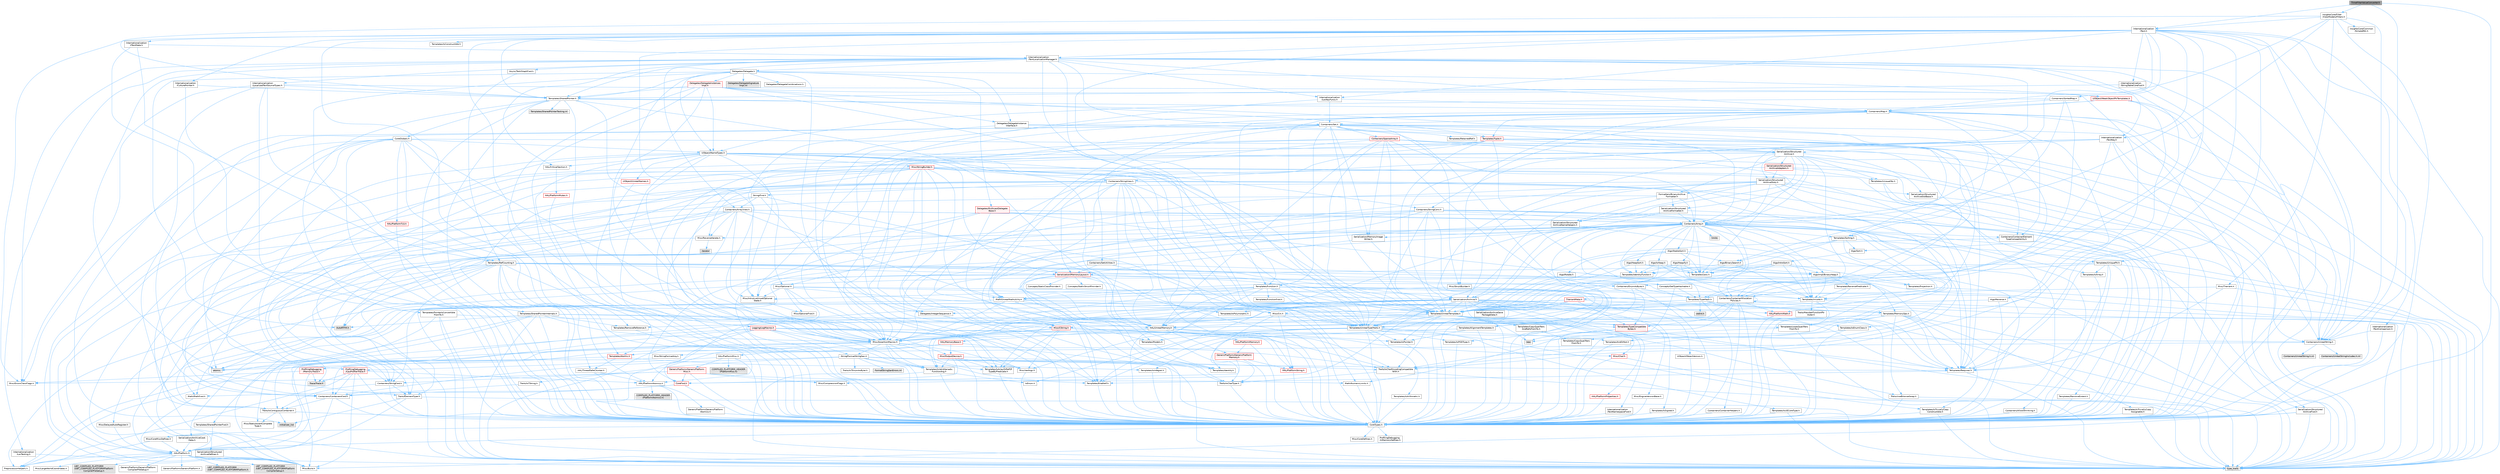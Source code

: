 digraph "TimeFilterValueConverter.h"
{
 // INTERACTIVE_SVG=YES
 // LATEX_PDF_SIZE
  bgcolor="transparent";
  edge [fontname=Helvetica,fontsize=10,labelfontname=Helvetica,labelfontsize=10];
  node [fontname=Helvetica,fontsize=10,shape=box,height=0.2,width=0.4];
  Node1 [id="Node000001",label="TimeFilterValueConverter.h",height=0.2,width=0.4,color="gray40", fillcolor="grey60", style="filled", fontcolor="black",tooltip=" "];
  Node1 -> Node2 [id="edge1_Node000001_Node000002",color="steelblue1",style="solid",tooltip=" "];
  Node2 [id="Node000002",label="CoreTypes.h",height=0.2,width=0.4,color="grey40", fillcolor="white", style="filled",URL="$dc/dec/CoreTypes_8h.html",tooltip=" "];
  Node2 -> Node3 [id="edge2_Node000002_Node000003",color="steelblue1",style="solid",tooltip=" "];
  Node3 [id="Node000003",label="HAL/Platform.h",height=0.2,width=0.4,color="grey40", fillcolor="white", style="filled",URL="$d9/dd0/Platform_8h.html",tooltip=" "];
  Node3 -> Node4 [id="edge3_Node000003_Node000004",color="steelblue1",style="solid",tooltip=" "];
  Node4 [id="Node000004",label="Misc/Build.h",height=0.2,width=0.4,color="grey40", fillcolor="white", style="filled",URL="$d3/dbb/Build_8h.html",tooltip=" "];
  Node3 -> Node5 [id="edge4_Node000003_Node000005",color="steelblue1",style="solid",tooltip=" "];
  Node5 [id="Node000005",label="Misc/LargeWorldCoordinates.h",height=0.2,width=0.4,color="grey40", fillcolor="white", style="filled",URL="$d2/dcb/LargeWorldCoordinates_8h.html",tooltip=" "];
  Node3 -> Node6 [id="edge5_Node000003_Node000006",color="steelblue1",style="solid",tooltip=" "];
  Node6 [id="Node000006",label="type_traits",height=0.2,width=0.4,color="grey60", fillcolor="#E0E0E0", style="filled",tooltip=" "];
  Node3 -> Node7 [id="edge6_Node000003_Node000007",color="steelblue1",style="solid",tooltip=" "];
  Node7 [id="Node000007",label="PreprocessorHelpers.h",height=0.2,width=0.4,color="grey40", fillcolor="white", style="filled",URL="$db/ddb/PreprocessorHelpers_8h.html",tooltip=" "];
  Node3 -> Node8 [id="edge7_Node000003_Node000008",color="steelblue1",style="solid",tooltip=" "];
  Node8 [id="Node000008",label="UBT_COMPILED_PLATFORM\l/UBT_COMPILED_PLATFORMPlatform\lCompilerPreSetup.h",height=0.2,width=0.4,color="grey60", fillcolor="#E0E0E0", style="filled",tooltip=" "];
  Node3 -> Node9 [id="edge8_Node000003_Node000009",color="steelblue1",style="solid",tooltip=" "];
  Node9 [id="Node000009",label="GenericPlatform/GenericPlatform\lCompilerPreSetup.h",height=0.2,width=0.4,color="grey40", fillcolor="white", style="filled",URL="$d9/dc8/GenericPlatformCompilerPreSetup_8h.html",tooltip=" "];
  Node3 -> Node10 [id="edge9_Node000003_Node000010",color="steelblue1",style="solid",tooltip=" "];
  Node10 [id="Node000010",label="GenericPlatform/GenericPlatform.h",height=0.2,width=0.4,color="grey40", fillcolor="white", style="filled",URL="$d6/d84/GenericPlatform_8h.html",tooltip=" "];
  Node3 -> Node11 [id="edge10_Node000003_Node000011",color="steelblue1",style="solid",tooltip=" "];
  Node11 [id="Node000011",label="UBT_COMPILED_PLATFORM\l/UBT_COMPILED_PLATFORMPlatform.h",height=0.2,width=0.4,color="grey60", fillcolor="#E0E0E0", style="filled",tooltip=" "];
  Node3 -> Node12 [id="edge11_Node000003_Node000012",color="steelblue1",style="solid",tooltip=" "];
  Node12 [id="Node000012",label="UBT_COMPILED_PLATFORM\l/UBT_COMPILED_PLATFORMPlatform\lCompilerSetup.h",height=0.2,width=0.4,color="grey60", fillcolor="#E0E0E0", style="filled",tooltip=" "];
  Node2 -> Node13 [id="edge12_Node000002_Node000013",color="steelblue1",style="solid",tooltip=" "];
  Node13 [id="Node000013",label="ProfilingDebugging\l/UMemoryDefines.h",height=0.2,width=0.4,color="grey40", fillcolor="white", style="filled",URL="$d2/da2/UMemoryDefines_8h.html",tooltip=" "];
  Node2 -> Node14 [id="edge13_Node000002_Node000014",color="steelblue1",style="solid",tooltip=" "];
  Node14 [id="Node000014",label="Misc/CoreMiscDefines.h",height=0.2,width=0.4,color="grey40", fillcolor="white", style="filled",URL="$da/d38/CoreMiscDefines_8h.html",tooltip=" "];
  Node14 -> Node3 [id="edge14_Node000014_Node000003",color="steelblue1",style="solid",tooltip=" "];
  Node14 -> Node7 [id="edge15_Node000014_Node000007",color="steelblue1",style="solid",tooltip=" "];
  Node2 -> Node15 [id="edge16_Node000002_Node000015",color="steelblue1",style="solid",tooltip=" "];
  Node15 [id="Node000015",label="Misc/CoreDefines.h",height=0.2,width=0.4,color="grey40", fillcolor="white", style="filled",URL="$d3/dd2/CoreDefines_8h.html",tooltip=" "];
  Node1 -> Node16 [id="edge17_Node000001_Node000016",color="steelblue1",style="solid",tooltip=" "];
  Node16 [id="Node000016",label="Containers/UnrealString.h",height=0.2,width=0.4,color="grey40", fillcolor="white", style="filled",URL="$d5/dba/UnrealString_8h.html",tooltip=" "];
  Node16 -> Node17 [id="edge18_Node000016_Node000017",color="steelblue1",style="solid",tooltip=" "];
  Node17 [id="Node000017",label="Containers/UnrealStringIncludes.h.inl",height=0.2,width=0.4,color="grey60", fillcolor="#E0E0E0", style="filled",tooltip=" "];
  Node16 -> Node18 [id="edge19_Node000016_Node000018",color="steelblue1",style="solid",tooltip=" "];
  Node18 [id="Node000018",label="Containers/UnrealString.h.inl",height=0.2,width=0.4,color="grey60", fillcolor="#E0E0E0", style="filled",tooltip=" "];
  Node16 -> Node19 [id="edge20_Node000016_Node000019",color="steelblue1",style="solid",tooltip=" "];
  Node19 [id="Node000019",label="Misc/StringFormatArg.h",height=0.2,width=0.4,color="grey40", fillcolor="white", style="filled",URL="$d2/d16/StringFormatArg_8h.html",tooltip=" "];
  Node19 -> Node20 [id="edge21_Node000019_Node000020",color="steelblue1",style="solid",tooltip=" "];
  Node20 [id="Node000020",label="Containers/ContainersFwd.h",height=0.2,width=0.4,color="grey40", fillcolor="white", style="filled",URL="$d4/d0a/ContainersFwd_8h.html",tooltip=" "];
  Node20 -> Node3 [id="edge22_Node000020_Node000003",color="steelblue1",style="solid",tooltip=" "];
  Node20 -> Node2 [id="edge23_Node000020_Node000002",color="steelblue1",style="solid",tooltip=" "];
  Node20 -> Node21 [id="edge24_Node000020_Node000021",color="steelblue1",style="solid",tooltip=" "];
  Node21 [id="Node000021",label="Traits/IsContiguousContainer.h",height=0.2,width=0.4,color="grey40", fillcolor="white", style="filled",URL="$d5/d3c/IsContiguousContainer_8h.html",tooltip=" "];
  Node21 -> Node2 [id="edge25_Node000021_Node000002",color="steelblue1",style="solid",tooltip=" "];
  Node21 -> Node22 [id="edge26_Node000021_Node000022",color="steelblue1",style="solid",tooltip=" "];
  Node22 [id="Node000022",label="Misc/StaticAssertComplete\lType.h",height=0.2,width=0.4,color="grey40", fillcolor="white", style="filled",URL="$d5/d4e/StaticAssertCompleteType_8h.html",tooltip=" "];
  Node21 -> Node23 [id="edge27_Node000021_Node000023",color="steelblue1",style="solid",tooltip=" "];
  Node23 [id="Node000023",label="initializer_list",height=0.2,width=0.4,color="grey60", fillcolor="#E0E0E0", style="filled",tooltip=" "];
  Node1 -> Node24 [id="edge28_Node000001_Node000024",color="steelblue1",style="solid",tooltip=" "];
  Node24 [id="Node000024",label="Internationalization\l/Text.h",height=0.2,width=0.4,color="grey40", fillcolor="white", style="filled",URL="$d6/d35/Text_8h.html",tooltip=" "];
  Node24 -> Node2 [id="edge29_Node000024_Node000002",color="steelblue1",style="solid",tooltip=" "];
  Node24 -> Node25 [id="edge30_Node000024_Node000025",color="steelblue1",style="solid",tooltip=" "];
  Node25 [id="Node000025",label="HAL/PlatformAtomics.h",height=0.2,width=0.4,color="grey40", fillcolor="white", style="filled",URL="$d3/d36/PlatformAtomics_8h.html",tooltip=" "];
  Node25 -> Node2 [id="edge31_Node000025_Node000002",color="steelblue1",style="solid",tooltip=" "];
  Node25 -> Node26 [id="edge32_Node000025_Node000026",color="steelblue1",style="solid",tooltip=" "];
  Node26 [id="Node000026",label="GenericPlatform/GenericPlatform\lAtomics.h",height=0.2,width=0.4,color="grey40", fillcolor="white", style="filled",URL="$da/d72/GenericPlatformAtomics_8h.html",tooltip=" "];
  Node26 -> Node2 [id="edge33_Node000026_Node000002",color="steelblue1",style="solid",tooltip=" "];
  Node25 -> Node27 [id="edge34_Node000025_Node000027",color="steelblue1",style="solid",tooltip=" "];
  Node27 [id="Node000027",label="COMPILED_PLATFORM_HEADER\l(PlatformAtomics.h)",height=0.2,width=0.4,color="grey60", fillcolor="#E0E0E0", style="filled",tooltip=" "];
  Node24 -> Node28 [id="edge35_Node000024_Node000028",color="steelblue1",style="solid",tooltip=" "];
  Node28 [id="Node000028",label="Misc/AssertionMacros.h",height=0.2,width=0.4,color="grey40", fillcolor="white", style="filled",URL="$d0/dfa/AssertionMacros_8h.html",tooltip=" "];
  Node28 -> Node2 [id="edge36_Node000028_Node000002",color="steelblue1",style="solid",tooltip=" "];
  Node28 -> Node3 [id="edge37_Node000028_Node000003",color="steelblue1",style="solid",tooltip=" "];
  Node28 -> Node29 [id="edge38_Node000028_Node000029",color="steelblue1",style="solid",tooltip=" "];
  Node29 [id="Node000029",label="HAL/PlatformMisc.h",height=0.2,width=0.4,color="grey40", fillcolor="white", style="filled",URL="$d0/df5/PlatformMisc_8h.html",tooltip=" "];
  Node29 -> Node2 [id="edge39_Node000029_Node000002",color="steelblue1",style="solid",tooltip=" "];
  Node29 -> Node30 [id="edge40_Node000029_Node000030",color="steelblue1",style="solid",tooltip=" "];
  Node30 [id="Node000030",label="GenericPlatform/GenericPlatform\lMisc.h",height=0.2,width=0.4,color="red", fillcolor="#FFF0F0", style="filled",URL="$db/d9a/GenericPlatformMisc_8h.html",tooltip=" "];
  Node30 -> Node31 [id="edge41_Node000030_Node000031",color="steelblue1",style="solid",tooltip=" "];
  Node31 [id="Node000031",label="Containers/StringFwd.h",height=0.2,width=0.4,color="grey40", fillcolor="white", style="filled",URL="$df/d37/StringFwd_8h.html",tooltip=" "];
  Node31 -> Node2 [id="edge42_Node000031_Node000002",color="steelblue1",style="solid",tooltip=" "];
  Node31 -> Node32 [id="edge43_Node000031_Node000032",color="steelblue1",style="solid",tooltip=" "];
  Node32 [id="Node000032",label="Traits/ElementType.h",height=0.2,width=0.4,color="grey40", fillcolor="white", style="filled",URL="$d5/d4f/ElementType_8h.html",tooltip=" "];
  Node32 -> Node3 [id="edge44_Node000032_Node000003",color="steelblue1",style="solid",tooltip=" "];
  Node32 -> Node23 [id="edge45_Node000032_Node000023",color="steelblue1",style="solid",tooltip=" "];
  Node32 -> Node6 [id="edge46_Node000032_Node000006",color="steelblue1",style="solid",tooltip=" "];
  Node31 -> Node21 [id="edge47_Node000031_Node000021",color="steelblue1",style="solid",tooltip=" "];
  Node30 -> Node33 [id="edge48_Node000030_Node000033",color="steelblue1",style="solid",tooltip=" "];
  Node33 [id="Node000033",label="CoreFwd.h",height=0.2,width=0.4,color="red", fillcolor="#FFF0F0", style="filled",URL="$d1/d1e/CoreFwd_8h.html",tooltip=" "];
  Node33 -> Node2 [id="edge49_Node000033_Node000002",color="steelblue1",style="solid",tooltip=" "];
  Node33 -> Node20 [id="edge50_Node000033_Node000020",color="steelblue1",style="solid",tooltip=" "];
  Node33 -> Node34 [id="edge51_Node000033_Node000034",color="steelblue1",style="solid",tooltip=" "];
  Node34 [id="Node000034",label="Math/MathFwd.h",height=0.2,width=0.4,color="grey40", fillcolor="white", style="filled",URL="$d2/d10/MathFwd_8h.html",tooltip=" "];
  Node34 -> Node3 [id="edge52_Node000034_Node000003",color="steelblue1",style="solid",tooltip=" "];
  Node30 -> Node2 [id="edge53_Node000030_Node000002",color="steelblue1",style="solid",tooltip=" "];
  Node30 -> Node47 [id="edge54_Node000030_Node000047",color="steelblue1",style="solid",tooltip=" "];
  Node47 [id="Node000047",label="Math/NumericLimits.h",height=0.2,width=0.4,color="grey40", fillcolor="white", style="filled",URL="$df/d1b/NumericLimits_8h.html",tooltip=" "];
  Node47 -> Node2 [id="edge55_Node000047_Node000002",color="steelblue1",style="solid",tooltip=" "];
  Node30 -> Node48 [id="edge56_Node000030_Node000048",color="steelblue1",style="solid",tooltip=" "];
  Node48 [id="Node000048",label="Misc/CompressionFlags.h",height=0.2,width=0.4,color="grey40", fillcolor="white", style="filled",URL="$d9/d76/CompressionFlags_8h.html",tooltip=" "];
  Node30 -> Node49 [id="edge57_Node000030_Node000049",color="steelblue1",style="solid",tooltip=" "];
  Node49 [id="Node000049",label="Misc/EnumClassFlags.h",height=0.2,width=0.4,color="grey40", fillcolor="white", style="filled",URL="$d8/de7/EnumClassFlags_8h.html",tooltip=" "];
  Node29 -> Node52 [id="edge58_Node000029_Node000052",color="steelblue1",style="solid",tooltip=" "];
  Node52 [id="Node000052",label="COMPILED_PLATFORM_HEADER\l(PlatformMisc.h)",height=0.2,width=0.4,color="grey60", fillcolor="#E0E0E0", style="filled",tooltip=" "];
  Node29 -> Node53 [id="edge59_Node000029_Node000053",color="steelblue1",style="solid",tooltip=" "];
  Node53 [id="Node000053",label="ProfilingDebugging\l/CpuProfilerTrace.h",height=0.2,width=0.4,color="red", fillcolor="#FFF0F0", style="filled",URL="$da/dcb/CpuProfilerTrace_8h.html",tooltip=" "];
  Node53 -> Node2 [id="edge60_Node000053_Node000002",color="steelblue1",style="solid",tooltip=" "];
  Node53 -> Node20 [id="edge61_Node000053_Node000020",color="steelblue1",style="solid",tooltip=" "];
  Node53 -> Node25 [id="edge62_Node000053_Node000025",color="steelblue1",style="solid",tooltip=" "];
  Node53 -> Node7 [id="edge63_Node000053_Node000007",color="steelblue1",style="solid",tooltip=" "];
  Node53 -> Node4 [id="edge64_Node000053_Node000004",color="steelblue1",style="solid",tooltip=" "];
  Node53 -> Node57 [id="edge65_Node000053_Node000057",color="steelblue1",style="solid",tooltip=" "];
  Node57 [id="Node000057",label="Trace/Trace.h",height=0.2,width=0.4,color="grey60", fillcolor="#E0E0E0", style="filled",tooltip=" "];
  Node28 -> Node7 [id="edge66_Node000028_Node000007",color="steelblue1",style="solid",tooltip=" "];
  Node28 -> Node58 [id="edge67_Node000028_Node000058",color="steelblue1",style="solid",tooltip=" "];
  Node58 [id="Node000058",label="Templates/EnableIf.h",height=0.2,width=0.4,color="grey40", fillcolor="white", style="filled",URL="$d7/d60/EnableIf_8h.html",tooltip=" "];
  Node58 -> Node2 [id="edge68_Node000058_Node000002",color="steelblue1",style="solid",tooltip=" "];
  Node28 -> Node59 [id="edge69_Node000028_Node000059",color="steelblue1",style="solid",tooltip=" "];
  Node59 [id="Node000059",label="Templates/IsArrayOrRefOf\lTypeByPredicate.h",height=0.2,width=0.4,color="grey40", fillcolor="white", style="filled",URL="$d6/da1/IsArrayOrRefOfTypeByPredicate_8h.html",tooltip=" "];
  Node59 -> Node2 [id="edge70_Node000059_Node000002",color="steelblue1",style="solid",tooltip=" "];
  Node28 -> Node60 [id="edge71_Node000028_Node000060",color="steelblue1",style="solid",tooltip=" "];
  Node60 [id="Node000060",label="Templates/IsValidVariadic\lFunctionArg.h",height=0.2,width=0.4,color="grey40", fillcolor="white", style="filled",URL="$d0/dc8/IsValidVariadicFunctionArg_8h.html",tooltip=" "];
  Node60 -> Node2 [id="edge72_Node000060_Node000002",color="steelblue1",style="solid",tooltip=" "];
  Node60 -> Node61 [id="edge73_Node000060_Node000061",color="steelblue1",style="solid",tooltip=" "];
  Node61 [id="Node000061",label="IsEnum.h",height=0.2,width=0.4,color="grey40", fillcolor="white", style="filled",URL="$d4/de5/IsEnum_8h.html",tooltip=" "];
  Node60 -> Node6 [id="edge74_Node000060_Node000006",color="steelblue1",style="solid",tooltip=" "];
  Node28 -> Node62 [id="edge75_Node000028_Node000062",color="steelblue1",style="solid",tooltip=" "];
  Node62 [id="Node000062",label="Traits/IsCharEncodingCompatible\lWith.h",height=0.2,width=0.4,color="grey40", fillcolor="white", style="filled",URL="$df/dd1/IsCharEncodingCompatibleWith_8h.html",tooltip=" "];
  Node62 -> Node6 [id="edge76_Node000062_Node000006",color="steelblue1",style="solid",tooltip=" "];
  Node62 -> Node63 [id="edge77_Node000062_Node000063",color="steelblue1",style="solid",tooltip=" "];
  Node63 [id="Node000063",label="Traits/IsCharType.h",height=0.2,width=0.4,color="grey40", fillcolor="white", style="filled",URL="$db/d51/IsCharType_8h.html",tooltip=" "];
  Node63 -> Node2 [id="edge78_Node000063_Node000002",color="steelblue1",style="solid",tooltip=" "];
  Node28 -> Node64 [id="edge79_Node000028_Node000064",color="steelblue1",style="solid",tooltip=" "];
  Node64 [id="Node000064",label="Misc/VarArgs.h",height=0.2,width=0.4,color="grey40", fillcolor="white", style="filled",URL="$d5/d6f/VarArgs_8h.html",tooltip=" "];
  Node64 -> Node2 [id="edge80_Node000064_Node000002",color="steelblue1",style="solid",tooltip=" "];
  Node28 -> Node65 [id="edge81_Node000028_Node000065",color="steelblue1",style="solid",tooltip=" "];
  Node65 [id="Node000065",label="String/FormatStringSan.h",height=0.2,width=0.4,color="grey40", fillcolor="white", style="filled",URL="$d3/d8b/FormatStringSan_8h.html",tooltip=" "];
  Node65 -> Node6 [id="edge82_Node000065_Node000006",color="steelblue1",style="solid",tooltip=" "];
  Node65 -> Node2 [id="edge83_Node000065_Node000002",color="steelblue1",style="solid",tooltip=" "];
  Node65 -> Node66 [id="edge84_Node000065_Node000066",color="steelblue1",style="solid",tooltip=" "];
  Node66 [id="Node000066",label="Templates/Requires.h",height=0.2,width=0.4,color="grey40", fillcolor="white", style="filled",URL="$dc/d96/Requires_8h.html",tooltip=" "];
  Node66 -> Node58 [id="edge85_Node000066_Node000058",color="steelblue1",style="solid",tooltip=" "];
  Node66 -> Node6 [id="edge86_Node000066_Node000006",color="steelblue1",style="solid",tooltip=" "];
  Node65 -> Node67 [id="edge87_Node000065_Node000067",color="steelblue1",style="solid",tooltip=" "];
  Node67 [id="Node000067",label="Templates/Identity.h",height=0.2,width=0.4,color="grey40", fillcolor="white", style="filled",URL="$d0/dd5/Identity_8h.html",tooltip=" "];
  Node65 -> Node60 [id="edge88_Node000065_Node000060",color="steelblue1",style="solid",tooltip=" "];
  Node65 -> Node63 [id="edge89_Node000065_Node000063",color="steelblue1",style="solid",tooltip=" "];
  Node65 -> Node68 [id="edge90_Node000065_Node000068",color="steelblue1",style="solid",tooltip=" "];
  Node68 [id="Node000068",label="Traits/IsTEnumAsByte.h",height=0.2,width=0.4,color="grey40", fillcolor="white", style="filled",URL="$d1/de6/IsTEnumAsByte_8h.html",tooltip=" "];
  Node65 -> Node69 [id="edge91_Node000065_Node000069",color="steelblue1",style="solid",tooltip=" "];
  Node69 [id="Node000069",label="Traits/IsTString.h",height=0.2,width=0.4,color="grey40", fillcolor="white", style="filled",URL="$d0/df8/IsTString_8h.html",tooltip=" "];
  Node69 -> Node20 [id="edge92_Node000069_Node000020",color="steelblue1",style="solid",tooltip=" "];
  Node65 -> Node20 [id="edge93_Node000065_Node000020",color="steelblue1",style="solid",tooltip=" "];
  Node65 -> Node70 [id="edge94_Node000065_Node000070",color="steelblue1",style="solid",tooltip=" "];
  Node70 [id="Node000070",label="FormatStringSanErrors.inl",height=0.2,width=0.4,color="grey60", fillcolor="#E0E0E0", style="filled",tooltip=" "];
  Node28 -> Node71 [id="edge95_Node000028_Node000071",color="steelblue1",style="solid",tooltip=" "];
  Node71 [id="Node000071",label="atomic",height=0.2,width=0.4,color="grey60", fillcolor="#E0E0E0", style="filled",tooltip=" "];
  Node24 -> Node49 [id="edge96_Node000024_Node000049",color="steelblue1",style="solid",tooltip=" "];
  Node24 -> Node72 [id="edge97_Node000024_Node000072",color="steelblue1",style="solid",tooltip=" "];
  Node72 [id="Node000072",label="Templates/UnrealTypeTraits.h",height=0.2,width=0.4,color="grey40", fillcolor="white", style="filled",URL="$d2/d2d/UnrealTypeTraits_8h.html",tooltip=" "];
  Node72 -> Node2 [id="edge98_Node000072_Node000002",color="steelblue1",style="solid",tooltip=" "];
  Node72 -> Node73 [id="edge99_Node000072_Node000073",color="steelblue1",style="solid",tooltip=" "];
  Node73 [id="Node000073",label="Templates/IsPointer.h",height=0.2,width=0.4,color="grey40", fillcolor="white", style="filled",URL="$d7/d05/IsPointer_8h.html",tooltip=" "];
  Node73 -> Node2 [id="edge100_Node000073_Node000002",color="steelblue1",style="solid",tooltip=" "];
  Node72 -> Node28 [id="edge101_Node000072_Node000028",color="steelblue1",style="solid",tooltip=" "];
  Node72 -> Node74 [id="edge102_Node000072_Node000074",color="steelblue1",style="solid",tooltip=" "];
  Node74 [id="Node000074",label="Templates/AndOrNot.h",height=0.2,width=0.4,color="grey40", fillcolor="white", style="filled",URL="$db/d0a/AndOrNot_8h.html",tooltip=" "];
  Node74 -> Node2 [id="edge103_Node000074_Node000002",color="steelblue1",style="solid",tooltip=" "];
  Node72 -> Node58 [id="edge104_Node000072_Node000058",color="steelblue1",style="solid",tooltip=" "];
  Node72 -> Node75 [id="edge105_Node000072_Node000075",color="steelblue1",style="solid",tooltip=" "];
  Node75 [id="Node000075",label="Templates/IsArithmetic.h",height=0.2,width=0.4,color="grey40", fillcolor="white", style="filled",URL="$d2/d5d/IsArithmetic_8h.html",tooltip=" "];
  Node75 -> Node2 [id="edge106_Node000075_Node000002",color="steelblue1",style="solid",tooltip=" "];
  Node72 -> Node61 [id="edge107_Node000072_Node000061",color="steelblue1",style="solid",tooltip=" "];
  Node72 -> Node76 [id="edge108_Node000072_Node000076",color="steelblue1",style="solid",tooltip=" "];
  Node76 [id="Node000076",label="Templates/Models.h",height=0.2,width=0.4,color="grey40", fillcolor="white", style="filled",URL="$d3/d0c/Models_8h.html",tooltip=" "];
  Node76 -> Node67 [id="edge109_Node000076_Node000067",color="steelblue1",style="solid",tooltip=" "];
  Node72 -> Node77 [id="edge110_Node000072_Node000077",color="steelblue1",style="solid",tooltip=" "];
  Node77 [id="Node000077",label="Templates/IsPODType.h",height=0.2,width=0.4,color="grey40", fillcolor="white", style="filled",URL="$d7/db1/IsPODType_8h.html",tooltip=" "];
  Node77 -> Node2 [id="edge111_Node000077_Node000002",color="steelblue1",style="solid",tooltip=" "];
  Node72 -> Node78 [id="edge112_Node000072_Node000078",color="steelblue1",style="solid",tooltip=" "];
  Node78 [id="Node000078",label="Templates/IsUECoreType.h",height=0.2,width=0.4,color="grey40", fillcolor="white", style="filled",URL="$d1/db8/IsUECoreType_8h.html",tooltip=" "];
  Node78 -> Node2 [id="edge113_Node000078_Node000002",color="steelblue1",style="solid",tooltip=" "];
  Node78 -> Node6 [id="edge114_Node000078_Node000006",color="steelblue1",style="solid",tooltip=" "];
  Node72 -> Node79 [id="edge115_Node000072_Node000079",color="steelblue1",style="solid",tooltip=" "];
  Node79 [id="Node000079",label="Templates/IsTriviallyCopy\lConstructible.h",height=0.2,width=0.4,color="grey40", fillcolor="white", style="filled",URL="$d3/d78/IsTriviallyCopyConstructible_8h.html",tooltip=" "];
  Node79 -> Node2 [id="edge116_Node000079_Node000002",color="steelblue1",style="solid",tooltip=" "];
  Node79 -> Node6 [id="edge117_Node000079_Node000006",color="steelblue1",style="solid",tooltip=" "];
  Node24 -> Node80 [id="edge118_Node000024_Node000080",color="steelblue1",style="solid",tooltip=" "];
  Node80 [id="Node000080",label="Containers/Array.h",height=0.2,width=0.4,color="grey40", fillcolor="white", style="filled",URL="$df/dd0/Array_8h.html",tooltip=" "];
  Node80 -> Node2 [id="edge119_Node000080_Node000002",color="steelblue1",style="solid",tooltip=" "];
  Node80 -> Node28 [id="edge120_Node000080_Node000028",color="steelblue1",style="solid",tooltip=" "];
  Node80 -> Node81 [id="edge121_Node000080_Node000081",color="steelblue1",style="solid",tooltip=" "];
  Node81 [id="Node000081",label="Misc/IntrusiveUnsetOptional\lState.h",height=0.2,width=0.4,color="grey40", fillcolor="white", style="filled",URL="$d2/d0a/IntrusiveUnsetOptionalState_8h.html",tooltip=" "];
  Node81 -> Node82 [id="edge122_Node000081_Node000082",color="steelblue1",style="solid",tooltip=" "];
  Node82 [id="Node000082",label="Misc/OptionalFwd.h",height=0.2,width=0.4,color="grey40", fillcolor="white", style="filled",URL="$dc/d50/OptionalFwd_8h.html",tooltip=" "];
  Node80 -> Node83 [id="edge123_Node000080_Node000083",color="steelblue1",style="solid",tooltip=" "];
  Node83 [id="Node000083",label="Misc/ReverseIterate.h",height=0.2,width=0.4,color="grey40", fillcolor="white", style="filled",URL="$db/de3/ReverseIterate_8h.html",tooltip=" "];
  Node83 -> Node3 [id="edge124_Node000083_Node000003",color="steelblue1",style="solid",tooltip=" "];
  Node83 -> Node84 [id="edge125_Node000083_Node000084",color="steelblue1",style="solid",tooltip=" "];
  Node84 [id="Node000084",label="iterator",height=0.2,width=0.4,color="grey60", fillcolor="#E0E0E0", style="filled",tooltip=" "];
  Node80 -> Node85 [id="edge126_Node000080_Node000085",color="steelblue1",style="solid",tooltip=" "];
  Node85 [id="Node000085",label="HAL/UnrealMemory.h",height=0.2,width=0.4,color="grey40", fillcolor="white", style="filled",URL="$d9/d96/UnrealMemory_8h.html",tooltip=" "];
  Node85 -> Node2 [id="edge127_Node000085_Node000002",color="steelblue1",style="solid",tooltip=" "];
  Node85 -> Node86 [id="edge128_Node000085_Node000086",color="steelblue1",style="solid",tooltip=" "];
  Node86 [id="Node000086",label="GenericPlatform/GenericPlatform\lMemory.h",height=0.2,width=0.4,color="red", fillcolor="#FFF0F0", style="filled",URL="$dd/d22/GenericPlatformMemory_8h.html",tooltip=" "];
  Node86 -> Node33 [id="edge129_Node000086_Node000033",color="steelblue1",style="solid",tooltip=" "];
  Node86 -> Node2 [id="edge130_Node000086_Node000002",color="steelblue1",style="solid",tooltip=" "];
  Node86 -> Node87 [id="edge131_Node000086_Node000087",color="steelblue1",style="solid",tooltip=" "];
  Node87 [id="Node000087",label="HAL/PlatformString.h",height=0.2,width=0.4,color="red", fillcolor="#FFF0F0", style="filled",URL="$db/db5/PlatformString_8h.html",tooltip=" "];
  Node87 -> Node2 [id="edge132_Node000087_Node000002",color="steelblue1",style="solid",tooltip=" "];
  Node85 -> Node89 [id="edge133_Node000085_Node000089",color="steelblue1",style="solid",tooltip=" "];
  Node89 [id="Node000089",label="HAL/MemoryBase.h",height=0.2,width=0.4,color="red", fillcolor="#FFF0F0", style="filled",URL="$d6/d9f/MemoryBase_8h.html",tooltip=" "];
  Node89 -> Node2 [id="edge134_Node000089_Node000002",color="steelblue1",style="solid",tooltip=" "];
  Node89 -> Node25 [id="edge135_Node000089_Node000025",color="steelblue1",style="solid",tooltip=" "];
  Node89 -> Node91 [id="edge136_Node000089_Node000091",color="steelblue1",style="solid",tooltip=" "];
  Node91 [id="Node000091",label="Misc/OutputDevice.h",height=0.2,width=0.4,color="red", fillcolor="#FFF0F0", style="filled",URL="$d7/d32/OutputDevice_8h.html",tooltip=" "];
  Node91 -> Node33 [id="edge137_Node000091_Node000033",color="steelblue1",style="solid",tooltip=" "];
  Node91 -> Node2 [id="edge138_Node000091_Node000002",color="steelblue1",style="solid",tooltip=" "];
  Node91 -> Node64 [id="edge139_Node000091_Node000064",color="steelblue1",style="solid",tooltip=" "];
  Node91 -> Node59 [id="edge140_Node000091_Node000059",color="steelblue1",style="solid",tooltip=" "];
  Node91 -> Node60 [id="edge141_Node000091_Node000060",color="steelblue1",style="solid",tooltip=" "];
  Node91 -> Node62 [id="edge142_Node000091_Node000062",color="steelblue1",style="solid",tooltip=" "];
  Node89 -> Node93 [id="edge143_Node000089_Node000093",color="steelblue1",style="solid",tooltip=" "];
  Node93 [id="Node000093",label="Templates/Atomic.h",height=0.2,width=0.4,color="red", fillcolor="#FFF0F0", style="filled",URL="$d3/d91/Atomic_8h.html",tooltip=" "];
  Node93 -> Node94 [id="edge144_Node000093_Node000094",color="steelblue1",style="solid",tooltip=" "];
  Node94 [id="Node000094",label="HAL/ThreadSafeCounter.h",height=0.2,width=0.4,color="grey40", fillcolor="white", style="filled",URL="$dc/dc9/ThreadSafeCounter_8h.html",tooltip=" "];
  Node94 -> Node2 [id="edge145_Node000094_Node000002",color="steelblue1",style="solid",tooltip=" "];
  Node94 -> Node25 [id="edge146_Node000094_Node000025",color="steelblue1",style="solid",tooltip=" "];
  Node93 -> Node96 [id="edge147_Node000093_Node000096",color="steelblue1",style="solid",tooltip=" "];
  Node96 [id="Node000096",label="Templates/IsIntegral.h",height=0.2,width=0.4,color="grey40", fillcolor="white", style="filled",URL="$da/d64/IsIntegral_8h.html",tooltip=" "];
  Node96 -> Node2 [id="edge148_Node000096_Node000002",color="steelblue1",style="solid",tooltip=" "];
  Node93 -> Node71 [id="edge149_Node000093_Node000071",color="steelblue1",style="solid",tooltip=" "];
  Node85 -> Node100 [id="edge150_Node000085_Node000100",color="steelblue1",style="solid",tooltip=" "];
  Node100 [id="Node000100",label="HAL/PlatformMemory.h",height=0.2,width=0.4,color="red", fillcolor="#FFF0F0", style="filled",URL="$de/d68/PlatformMemory_8h.html",tooltip=" "];
  Node100 -> Node2 [id="edge151_Node000100_Node000002",color="steelblue1",style="solid",tooltip=" "];
  Node100 -> Node86 [id="edge152_Node000100_Node000086",color="steelblue1",style="solid",tooltip=" "];
  Node85 -> Node102 [id="edge153_Node000085_Node000102",color="steelblue1",style="solid",tooltip=" "];
  Node102 [id="Node000102",label="ProfilingDebugging\l/MemoryTrace.h",height=0.2,width=0.4,color="red", fillcolor="#FFF0F0", style="filled",URL="$da/dd7/MemoryTrace_8h.html",tooltip=" "];
  Node102 -> Node3 [id="edge154_Node000102_Node000003",color="steelblue1",style="solid",tooltip=" "];
  Node102 -> Node49 [id="edge155_Node000102_Node000049",color="steelblue1",style="solid",tooltip=" "];
  Node102 -> Node57 [id="edge156_Node000102_Node000057",color="steelblue1",style="solid",tooltip=" "];
  Node85 -> Node73 [id="edge157_Node000085_Node000073",color="steelblue1",style="solid",tooltip=" "];
  Node80 -> Node72 [id="edge158_Node000080_Node000072",color="steelblue1",style="solid",tooltip=" "];
  Node80 -> Node103 [id="edge159_Node000080_Node000103",color="steelblue1",style="solid",tooltip=" "];
  Node103 [id="Node000103",label="Templates/UnrealTemplate.h",height=0.2,width=0.4,color="grey40", fillcolor="white", style="filled",URL="$d4/d24/UnrealTemplate_8h.html",tooltip=" "];
  Node103 -> Node2 [id="edge160_Node000103_Node000002",color="steelblue1",style="solid",tooltip=" "];
  Node103 -> Node73 [id="edge161_Node000103_Node000073",color="steelblue1",style="solid",tooltip=" "];
  Node103 -> Node85 [id="edge162_Node000103_Node000085",color="steelblue1",style="solid",tooltip=" "];
  Node103 -> Node104 [id="edge163_Node000103_Node000104",color="steelblue1",style="solid",tooltip=" "];
  Node104 [id="Node000104",label="Templates/CopyQualifiers\lAndRefsFromTo.h",height=0.2,width=0.4,color="grey40", fillcolor="white", style="filled",URL="$d3/db3/CopyQualifiersAndRefsFromTo_8h.html",tooltip=" "];
  Node104 -> Node105 [id="edge164_Node000104_Node000105",color="steelblue1",style="solid",tooltip=" "];
  Node105 [id="Node000105",label="Templates/CopyQualifiers\lFromTo.h",height=0.2,width=0.4,color="grey40", fillcolor="white", style="filled",URL="$d5/db4/CopyQualifiersFromTo_8h.html",tooltip=" "];
  Node103 -> Node72 [id="edge165_Node000103_Node000072",color="steelblue1",style="solid",tooltip=" "];
  Node103 -> Node106 [id="edge166_Node000103_Node000106",color="steelblue1",style="solid",tooltip=" "];
  Node106 [id="Node000106",label="Templates/RemoveReference.h",height=0.2,width=0.4,color="grey40", fillcolor="white", style="filled",URL="$da/dbe/RemoveReference_8h.html",tooltip=" "];
  Node106 -> Node2 [id="edge167_Node000106_Node000002",color="steelblue1",style="solid",tooltip=" "];
  Node103 -> Node66 [id="edge168_Node000103_Node000066",color="steelblue1",style="solid",tooltip=" "];
  Node103 -> Node107 [id="edge169_Node000103_Node000107",color="steelblue1",style="solid",tooltip=" "];
  Node107 [id="Node000107",label="Templates/TypeCompatible\lBytes.h",height=0.2,width=0.4,color="red", fillcolor="#FFF0F0", style="filled",URL="$df/d0a/TypeCompatibleBytes_8h.html",tooltip=" "];
  Node107 -> Node2 [id="edge170_Node000107_Node000002",color="steelblue1",style="solid",tooltip=" "];
  Node107 -> Node38 [id="edge171_Node000107_Node000038",color="steelblue1",style="solid",tooltip=" "];
  Node38 [id="Node000038",label="new",height=0.2,width=0.4,color="grey60", fillcolor="#E0E0E0", style="filled",tooltip=" "];
  Node107 -> Node6 [id="edge172_Node000107_Node000006",color="steelblue1",style="solid",tooltip=" "];
  Node103 -> Node67 [id="edge173_Node000103_Node000067",color="steelblue1",style="solid",tooltip=" "];
  Node103 -> Node21 [id="edge174_Node000103_Node000021",color="steelblue1",style="solid",tooltip=" "];
  Node103 -> Node108 [id="edge175_Node000103_Node000108",color="steelblue1",style="solid",tooltip=" "];
  Node108 [id="Node000108",label="Traits/UseBitwiseSwap.h",height=0.2,width=0.4,color="grey40", fillcolor="white", style="filled",URL="$db/df3/UseBitwiseSwap_8h.html",tooltip=" "];
  Node108 -> Node2 [id="edge176_Node000108_Node000002",color="steelblue1",style="solid",tooltip=" "];
  Node108 -> Node6 [id="edge177_Node000108_Node000006",color="steelblue1",style="solid",tooltip=" "];
  Node103 -> Node6 [id="edge178_Node000103_Node000006",color="steelblue1",style="solid",tooltip=" "];
  Node80 -> Node109 [id="edge179_Node000080_Node000109",color="steelblue1",style="solid",tooltip=" "];
  Node109 [id="Node000109",label="Containers/AllowShrinking.h",height=0.2,width=0.4,color="grey40", fillcolor="white", style="filled",URL="$d7/d1a/AllowShrinking_8h.html",tooltip=" "];
  Node109 -> Node2 [id="edge180_Node000109_Node000002",color="steelblue1",style="solid",tooltip=" "];
  Node80 -> Node110 [id="edge181_Node000080_Node000110",color="steelblue1",style="solid",tooltip=" "];
  Node110 [id="Node000110",label="Containers/ContainerAllocation\lPolicies.h",height=0.2,width=0.4,color="grey40", fillcolor="white", style="filled",URL="$d7/dff/ContainerAllocationPolicies_8h.html",tooltip=" "];
  Node110 -> Node2 [id="edge182_Node000110_Node000002",color="steelblue1",style="solid",tooltip=" "];
  Node110 -> Node111 [id="edge183_Node000110_Node000111",color="steelblue1",style="solid",tooltip=" "];
  Node111 [id="Node000111",label="Containers/ContainerHelpers.h",height=0.2,width=0.4,color="grey40", fillcolor="white", style="filled",URL="$d7/d33/ContainerHelpers_8h.html",tooltip=" "];
  Node111 -> Node2 [id="edge184_Node000111_Node000002",color="steelblue1",style="solid",tooltip=" "];
  Node110 -> Node110 [id="edge185_Node000110_Node000110",color="steelblue1",style="solid",tooltip=" "];
  Node110 -> Node112 [id="edge186_Node000110_Node000112",color="steelblue1",style="solid",tooltip=" "];
  Node112 [id="Node000112",label="HAL/PlatformMath.h",height=0.2,width=0.4,color="red", fillcolor="#FFF0F0", style="filled",URL="$dc/d53/PlatformMath_8h.html",tooltip=" "];
  Node112 -> Node2 [id="edge187_Node000112_Node000002",color="steelblue1",style="solid",tooltip=" "];
  Node110 -> Node85 [id="edge188_Node000110_Node000085",color="steelblue1",style="solid",tooltip=" "];
  Node110 -> Node47 [id="edge189_Node000110_Node000047",color="steelblue1",style="solid",tooltip=" "];
  Node110 -> Node28 [id="edge190_Node000110_Node000028",color="steelblue1",style="solid",tooltip=" "];
  Node110 -> Node120 [id="edge191_Node000110_Node000120",color="steelblue1",style="solid",tooltip=" "];
  Node120 [id="Node000120",label="Templates/IsPolymorphic.h",height=0.2,width=0.4,color="grey40", fillcolor="white", style="filled",URL="$dc/d20/IsPolymorphic_8h.html",tooltip=" "];
  Node110 -> Node121 [id="edge192_Node000110_Node000121",color="steelblue1",style="solid",tooltip=" "];
  Node121 [id="Node000121",label="Templates/MemoryOps.h",height=0.2,width=0.4,color="grey40", fillcolor="white", style="filled",URL="$db/dea/MemoryOps_8h.html",tooltip=" "];
  Node121 -> Node2 [id="edge193_Node000121_Node000002",color="steelblue1",style="solid",tooltip=" "];
  Node121 -> Node85 [id="edge194_Node000121_Node000085",color="steelblue1",style="solid",tooltip=" "];
  Node121 -> Node98 [id="edge195_Node000121_Node000098",color="steelblue1",style="solid",tooltip=" "];
  Node98 [id="Node000098",label="Templates/IsTriviallyCopy\lAssignable.h",height=0.2,width=0.4,color="grey40", fillcolor="white", style="filled",URL="$d2/df2/IsTriviallyCopyAssignable_8h.html",tooltip=" "];
  Node98 -> Node2 [id="edge196_Node000098_Node000002",color="steelblue1",style="solid",tooltip=" "];
  Node98 -> Node6 [id="edge197_Node000098_Node000006",color="steelblue1",style="solid",tooltip=" "];
  Node121 -> Node79 [id="edge198_Node000121_Node000079",color="steelblue1",style="solid",tooltip=" "];
  Node121 -> Node66 [id="edge199_Node000121_Node000066",color="steelblue1",style="solid",tooltip=" "];
  Node121 -> Node72 [id="edge200_Node000121_Node000072",color="steelblue1",style="solid",tooltip=" "];
  Node121 -> Node108 [id="edge201_Node000121_Node000108",color="steelblue1",style="solid",tooltip=" "];
  Node121 -> Node38 [id="edge202_Node000121_Node000038",color="steelblue1",style="solid",tooltip=" "];
  Node121 -> Node6 [id="edge203_Node000121_Node000006",color="steelblue1",style="solid",tooltip=" "];
  Node110 -> Node107 [id="edge204_Node000110_Node000107",color="steelblue1",style="solid",tooltip=" "];
  Node110 -> Node6 [id="edge205_Node000110_Node000006",color="steelblue1",style="solid",tooltip=" "];
  Node80 -> Node122 [id="edge206_Node000080_Node000122",color="steelblue1",style="solid",tooltip=" "];
  Node122 [id="Node000122",label="Containers/ContainerElement\lTypeCompatibility.h",height=0.2,width=0.4,color="grey40", fillcolor="white", style="filled",URL="$df/ddf/ContainerElementTypeCompatibility_8h.html",tooltip=" "];
  Node122 -> Node2 [id="edge207_Node000122_Node000002",color="steelblue1",style="solid",tooltip=" "];
  Node122 -> Node72 [id="edge208_Node000122_Node000072",color="steelblue1",style="solid",tooltip=" "];
  Node80 -> Node123 [id="edge209_Node000080_Node000123",color="steelblue1",style="solid",tooltip=" "];
  Node123 [id="Node000123",label="Serialization/Archive.h",height=0.2,width=0.4,color="grey40", fillcolor="white", style="filled",URL="$d7/d3b/Archive_8h.html",tooltip=" "];
  Node123 -> Node33 [id="edge210_Node000123_Node000033",color="steelblue1",style="solid",tooltip=" "];
  Node123 -> Node2 [id="edge211_Node000123_Node000002",color="steelblue1",style="solid",tooltip=" "];
  Node123 -> Node124 [id="edge212_Node000123_Node000124",color="steelblue1",style="solid",tooltip=" "];
  Node124 [id="Node000124",label="HAL/PlatformProperties.h",height=0.2,width=0.4,color="red", fillcolor="#FFF0F0", style="filled",URL="$d9/db0/PlatformProperties_8h.html",tooltip=" "];
  Node124 -> Node2 [id="edge213_Node000124_Node000002",color="steelblue1",style="solid",tooltip=" "];
  Node123 -> Node127 [id="edge214_Node000123_Node000127",color="steelblue1",style="solid",tooltip=" "];
  Node127 [id="Node000127",label="Internationalization\l/TextNamespaceFwd.h",height=0.2,width=0.4,color="grey40", fillcolor="white", style="filled",URL="$d8/d97/TextNamespaceFwd_8h.html",tooltip=" "];
  Node127 -> Node2 [id="edge215_Node000127_Node000002",color="steelblue1",style="solid",tooltip=" "];
  Node123 -> Node34 [id="edge216_Node000123_Node000034",color="steelblue1",style="solid",tooltip=" "];
  Node123 -> Node28 [id="edge217_Node000123_Node000028",color="steelblue1",style="solid",tooltip=" "];
  Node123 -> Node4 [id="edge218_Node000123_Node000004",color="steelblue1",style="solid",tooltip=" "];
  Node123 -> Node48 [id="edge219_Node000123_Node000048",color="steelblue1",style="solid",tooltip=" "];
  Node123 -> Node128 [id="edge220_Node000123_Node000128",color="steelblue1",style="solid",tooltip=" "];
  Node128 [id="Node000128",label="Misc/EngineVersionBase.h",height=0.2,width=0.4,color="grey40", fillcolor="white", style="filled",URL="$d5/d2b/EngineVersionBase_8h.html",tooltip=" "];
  Node128 -> Node2 [id="edge221_Node000128_Node000002",color="steelblue1",style="solid",tooltip=" "];
  Node123 -> Node64 [id="edge222_Node000123_Node000064",color="steelblue1",style="solid",tooltip=" "];
  Node123 -> Node129 [id="edge223_Node000123_Node000129",color="steelblue1",style="solid",tooltip=" "];
  Node129 [id="Node000129",label="Serialization/ArchiveCook\lData.h",height=0.2,width=0.4,color="grey40", fillcolor="white", style="filled",URL="$dc/db6/ArchiveCookData_8h.html",tooltip=" "];
  Node129 -> Node3 [id="edge224_Node000129_Node000003",color="steelblue1",style="solid",tooltip=" "];
  Node123 -> Node130 [id="edge225_Node000123_Node000130",color="steelblue1",style="solid",tooltip=" "];
  Node130 [id="Node000130",label="Serialization/ArchiveSave\lPackageData.h",height=0.2,width=0.4,color="grey40", fillcolor="white", style="filled",URL="$d1/d37/ArchiveSavePackageData_8h.html",tooltip=" "];
  Node123 -> Node58 [id="edge226_Node000123_Node000058",color="steelblue1",style="solid",tooltip=" "];
  Node123 -> Node59 [id="edge227_Node000123_Node000059",color="steelblue1",style="solid",tooltip=" "];
  Node123 -> Node131 [id="edge228_Node000123_Node000131",color="steelblue1",style="solid",tooltip=" "];
  Node131 [id="Node000131",label="Templates/IsEnumClass.h",height=0.2,width=0.4,color="grey40", fillcolor="white", style="filled",URL="$d7/d15/IsEnumClass_8h.html",tooltip=" "];
  Node131 -> Node2 [id="edge229_Node000131_Node000002",color="steelblue1",style="solid",tooltip=" "];
  Node131 -> Node74 [id="edge230_Node000131_Node000074",color="steelblue1",style="solid",tooltip=" "];
  Node123 -> Node117 [id="edge231_Node000123_Node000117",color="steelblue1",style="solid",tooltip=" "];
  Node117 [id="Node000117",label="Templates/IsSigned.h",height=0.2,width=0.4,color="grey40", fillcolor="white", style="filled",URL="$d8/dd8/IsSigned_8h.html",tooltip=" "];
  Node117 -> Node2 [id="edge232_Node000117_Node000002",color="steelblue1",style="solid",tooltip=" "];
  Node123 -> Node60 [id="edge233_Node000123_Node000060",color="steelblue1",style="solid",tooltip=" "];
  Node123 -> Node103 [id="edge234_Node000123_Node000103",color="steelblue1",style="solid",tooltip=" "];
  Node123 -> Node62 [id="edge235_Node000123_Node000062",color="steelblue1",style="solid",tooltip=" "];
  Node123 -> Node132 [id="edge236_Node000123_Node000132",color="steelblue1",style="solid",tooltip=" "];
  Node132 [id="Node000132",label="UObject/ObjectVersion.h",height=0.2,width=0.4,color="grey40", fillcolor="white", style="filled",URL="$da/d63/ObjectVersion_8h.html",tooltip=" "];
  Node132 -> Node2 [id="edge237_Node000132_Node000002",color="steelblue1",style="solid",tooltip=" "];
  Node80 -> Node133 [id="edge238_Node000080_Node000133",color="steelblue1",style="solid",tooltip=" "];
  Node133 [id="Node000133",label="Serialization/MemoryImage\lWriter.h",height=0.2,width=0.4,color="grey40", fillcolor="white", style="filled",URL="$d0/d08/MemoryImageWriter_8h.html",tooltip=" "];
  Node133 -> Node2 [id="edge239_Node000133_Node000002",color="steelblue1",style="solid",tooltip=" "];
  Node133 -> Node134 [id="edge240_Node000133_Node000134",color="steelblue1",style="solid",tooltip=" "];
  Node134 [id="Node000134",label="Serialization/MemoryLayout.h",height=0.2,width=0.4,color="red", fillcolor="#FFF0F0", style="filled",URL="$d7/d66/MemoryLayout_8h.html",tooltip=" "];
  Node134 -> Node135 [id="edge241_Node000134_Node000135",color="steelblue1",style="solid",tooltip=" "];
  Node135 [id="Node000135",label="Concepts/StaticClassProvider.h",height=0.2,width=0.4,color="grey40", fillcolor="white", style="filled",URL="$dd/d83/StaticClassProvider_8h.html",tooltip=" "];
  Node134 -> Node136 [id="edge242_Node000134_Node000136",color="steelblue1",style="solid",tooltip=" "];
  Node136 [id="Node000136",label="Concepts/StaticStructProvider.h",height=0.2,width=0.4,color="grey40", fillcolor="white", style="filled",URL="$d5/d77/StaticStructProvider_8h.html",tooltip=" "];
  Node134 -> Node137 [id="edge243_Node000134_Node000137",color="steelblue1",style="solid",tooltip=" "];
  Node137 [id="Node000137",label="Containers/EnumAsByte.h",height=0.2,width=0.4,color="grey40", fillcolor="white", style="filled",URL="$d6/d9a/EnumAsByte_8h.html",tooltip=" "];
  Node137 -> Node2 [id="edge244_Node000137_Node000002",color="steelblue1",style="solid",tooltip=" "];
  Node137 -> Node77 [id="edge245_Node000137_Node000077",color="steelblue1",style="solid",tooltip=" "];
  Node137 -> Node138 [id="edge246_Node000137_Node000138",color="steelblue1",style="solid",tooltip=" "];
  Node138 [id="Node000138",label="Templates/TypeHash.h",height=0.2,width=0.4,color="grey40", fillcolor="white", style="filled",URL="$d1/d62/TypeHash_8h.html",tooltip=" "];
  Node138 -> Node2 [id="edge247_Node000138_Node000002",color="steelblue1",style="solid",tooltip=" "];
  Node138 -> Node66 [id="edge248_Node000138_Node000066",color="steelblue1",style="solid",tooltip=" "];
  Node138 -> Node139 [id="edge249_Node000138_Node000139",color="steelblue1",style="solid",tooltip=" "];
  Node139 [id="Node000139",label="Misc/Crc.h",height=0.2,width=0.4,color="grey40", fillcolor="white", style="filled",URL="$d4/dd2/Crc_8h.html",tooltip=" "];
  Node139 -> Node2 [id="edge250_Node000139_Node000002",color="steelblue1",style="solid",tooltip=" "];
  Node139 -> Node87 [id="edge251_Node000139_Node000087",color="steelblue1",style="solid",tooltip=" "];
  Node139 -> Node28 [id="edge252_Node000139_Node000028",color="steelblue1",style="solid",tooltip=" "];
  Node139 -> Node140 [id="edge253_Node000139_Node000140",color="steelblue1",style="solid",tooltip=" "];
  Node140 [id="Node000140",label="Misc/CString.h",height=0.2,width=0.4,color="red", fillcolor="#FFF0F0", style="filled",URL="$d2/d49/CString_8h.html",tooltip=" "];
  Node140 -> Node2 [id="edge254_Node000140_Node000002",color="steelblue1",style="solid",tooltip=" "];
  Node140 -> Node87 [id="edge255_Node000140_Node000087",color="steelblue1",style="solid",tooltip=" "];
  Node140 -> Node28 [id="edge256_Node000140_Node000028",color="steelblue1",style="solid",tooltip=" "];
  Node140 -> Node141 [id="edge257_Node000140_Node000141",color="steelblue1",style="solid",tooltip=" "];
  Node141 [id="Node000141",label="Misc/Char.h",height=0.2,width=0.4,color="red", fillcolor="#FFF0F0", style="filled",URL="$d0/d58/Char_8h.html",tooltip=" "];
  Node141 -> Node2 [id="edge258_Node000141_Node000002",color="steelblue1",style="solid",tooltip=" "];
  Node141 -> Node6 [id="edge259_Node000141_Node000006",color="steelblue1",style="solid",tooltip=" "];
  Node140 -> Node64 [id="edge260_Node000140_Node000064",color="steelblue1",style="solid",tooltip=" "];
  Node140 -> Node59 [id="edge261_Node000140_Node000059",color="steelblue1",style="solid",tooltip=" "];
  Node140 -> Node60 [id="edge262_Node000140_Node000060",color="steelblue1",style="solid",tooltip=" "];
  Node140 -> Node62 [id="edge263_Node000140_Node000062",color="steelblue1",style="solid",tooltip=" "];
  Node139 -> Node141 [id="edge264_Node000139_Node000141",color="steelblue1",style="solid",tooltip=" "];
  Node139 -> Node72 [id="edge265_Node000139_Node000072",color="steelblue1",style="solid",tooltip=" "];
  Node139 -> Node63 [id="edge266_Node000139_Node000063",color="steelblue1",style="solid",tooltip=" "];
  Node138 -> Node144 [id="edge267_Node000138_Node000144",color="steelblue1",style="solid",tooltip=" "];
  Node144 [id="Node000144",label="stdint.h",height=0.2,width=0.4,color="grey60", fillcolor="#E0E0E0", style="filled",tooltip=" "];
  Node138 -> Node6 [id="edge268_Node000138_Node000006",color="steelblue1",style="solid",tooltip=" "];
  Node134 -> Node31 [id="edge269_Node000134_Node000031",color="steelblue1",style="solid",tooltip=" "];
  Node134 -> Node85 [id="edge270_Node000134_Node000085",color="steelblue1",style="solid",tooltip=" "];
  Node134 -> Node145 [id="edge271_Node000134_Node000145",color="steelblue1",style="solid",tooltip=" "];
  Node145 [id="Node000145",label="Misc/DelayedAutoRegister.h",height=0.2,width=0.4,color="grey40", fillcolor="white", style="filled",URL="$d1/dda/DelayedAutoRegister_8h.html",tooltip=" "];
  Node145 -> Node3 [id="edge272_Node000145_Node000003",color="steelblue1",style="solid",tooltip=" "];
  Node134 -> Node58 [id="edge273_Node000134_Node000058",color="steelblue1",style="solid",tooltip=" "];
  Node134 -> Node120 [id="edge274_Node000134_Node000120",color="steelblue1",style="solid",tooltip=" "];
  Node134 -> Node76 [id="edge275_Node000134_Node000076",color="steelblue1",style="solid",tooltip=" "];
  Node134 -> Node103 [id="edge276_Node000134_Node000103",color="steelblue1",style="solid",tooltip=" "];
  Node80 -> Node147 [id="edge277_Node000080_Node000147",color="steelblue1",style="solid",tooltip=" "];
  Node147 [id="Node000147",label="Algo/Heapify.h",height=0.2,width=0.4,color="grey40", fillcolor="white", style="filled",URL="$d0/d2a/Heapify_8h.html",tooltip=" "];
  Node147 -> Node148 [id="edge278_Node000147_Node000148",color="steelblue1",style="solid",tooltip=" "];
  Node148 [id="Node000148",label="Algo/Impl/BinaryHeap.h",height=0.2,width=0.4,color="grey40", fillcolor="white", style="filled",URL="$d7/da3/Algo_2Impl_2BinaryHeap_8h.html",tooltip=" "];
  Node148 -> Node149 [id="edge279_Node000148_Node000149",color="steelblue1",style="solid",tooltip=" "];
  Node149 [id="Node000149",label="Templates/Invoke.h",height=0.2,width=0.4,color="grey40", fillcolor="white", style="filled",URL="$d7/deb/Invoke_8h.html",tooltip=" "];
  Node149 -> Node2 [id="edge280_Node000149_Node000002",color="steelblue1",style="solid",tooltip=" "];
  Node149 -> Node150 [id="edge281_Node000149_Node000150",color="steelblue1",style="solid",tooltip=" "];
  Node150 [id="Node000150",label="Traits/MemberFunctionPtr\lOuter.h",height=0.2,width=0.4,color="grey40", fillcolor="white", style="filled",URL="$db/da7/MemberFunctionPtrOuter_8h.html",tooltip=" "];
  Node149 -> Node103 [id="edge282_Node000149_Node000103",color="steelblue1",style="solid",tooltip=" "];
  Node149 -> Node6 [id="edge283_Node000149_Node000006",color="steelblue1",style="solid",tooltip=" "];
  Node148 -> Node151 [id="edge284_Node000148_Node000151",color="steelblue1",style="solid",tooltip=" "];
  Node151 [id="Node000151",label="Templates/Projection.h",height=0.2,width=0.4,color="grey40", fillcolor="white", style="filled",URL="$d7/df0/Projection_8h.html",tooltip=" "];
  Node151 -> Node6 [id="edge285_Node000151_Node000006",color="steelblue1",style="solid",tooltip=" "];
  Node148 -> Node152 [id="edge286_Node000148_Node000152",color="steelblue1",style="solid",tooltip=" "];
  Node152 [id="Node000152",label="Templates/ReversePredicate.h",height=0.2,width=0.4,color="grey40", fillcolor="white", style="filled",URL="$d8/d28/ReversePredicate_8h.html",tooltip=" "];
  Node152 -> Node149 [id="edge287_Node000152_Node000149",color="steelblue1",style="solid",tooltip=" "];
  Node152 -> Node103 [id="edge288_Node000152_Node000103",color="steelblue1",style="solid",tooltip=" "];
  Node148 -> Node6 [id="edge289_Node000148_Node000006",color="steelblue1",style="solid",tooltip=" "];
  Node147 -> Node153 [id="edge290_Node000147_Node000153",color="steelblue1",style="solid",tooltip=" "];
  Node153 [id="Node000153",label="Templates/IdentityFunctor.h",height=0.2,width=0.4,color="grey40", fillcolor="white", style="filled",URL="$d7/d2e/IdentityFunctor_8h.html",tooltip=" "];
  Node153 -> Node3 [id="edge291_Node000153_Node000003",color="steelblue1",style="solid",tooltip=" "];
  Node147 -> Node149 [id="edge292_Node000147_Node000149",color="steelblue1",style="solid",tooltip=" "];
  Node147 -> Node154 [id="edge293_Node000147_Node000154",color="steelblue1",style="solid",tooltip=" "];
  Node154 [id="Node000154",label="Templates/Less.h",height=0.2,width=0.4,color="grey40", fillcolor="white", style="filled",URL="$de/dc8/Less_8h.html",tooltip=" "];
  Node154 -> Node2 [id="edge294_Node000154_Node000002",color="steelblue1",style="solid",tooltip=" "];
  Node154 -> Node103 [id="edge295_Node000154_Node000103",color="steelblue1",style="solid",tooltip=" "];
  Node147 -> Node103 [id="edge296_Node000147_Node000103",color="steelblue1",style="solid",tooltip=" "];
  Node80 -> Node155 [id="edge297_Node000080_Node000155",color="steelblue1",style="solid",tooltip=" "];
  Node155 [id="Node000155",label="Algo/HeapSort.h",height=0.2,width=0.4,color="grey40", fillcolor="white", style="filled",URL="$d3/d92/HeapSort_8h.html",tooltip=" "];
  Node155 -> Node148 [id="edge298_Node000155_Node000148",color="steelblue1",style="solid",tooltip=" "];
  Node155 -> Node153 [id="edge299_Node000155_Node000153",color="steelblue1",style="solid",tooltip=" "];
  Node155 -> Node154 [id="edge300_Node000155_Node000154",color="steelblue1",style="solid",tooltip=" "];
  Node155 -> Node103 [id="edge301_Node000155_Node000103",color="steelblue1",style="solid",tooltip=" "];
  Node80 -> Node156 [id="edge302_Node000080_Node000156",color="steelblue1",style="solid",tooltip=" "];
  Node156 [id="Node000156",label="Algo/IsHeap.h",height=0.2,width=0.4,color="grey40", fillcolor="white", style="filled",URL="$de/d32/IsHeap_8h.html",tooltip=" "];
  Node156 -> Node148 [id="edge303_Node000156_Node000148",color="steelblue1",style="solid",tooltip=" "];
  Node156 -> Node153 [id="edge304_Node000156_Node000153",color="steelblue1",style="solid",tooltip=" "];
  Node156 -> Node149 [id="edge305_Node000156_Node000149",color="steelblue1",style="solid",tooltip=" "];
  Node156 -> Node154 [id="edge306_Node000156_Node000154",color="steelblue1",style="solid",tooltip=" "];
  Node156 -> Node103 [id="edge307_Node000156_Node000103",color="steelblue1",style="solid",tooltip=" "];
  Node80 -> Node148 [id="edge308_Node000080_Node000148",color="steelblue1",style="solid",tooltip=" "];
  Node80 -> Node157 [id="edge309_Node000080_Node000157",color="steelblue1",style="solid",tooltip=" "];
  Node157 [id="Node000157",label="Algo/StableSort.h",height=0.2,width=0.4,color="grey40", fillcolor="white", style="filled",URL="$d7/d3c/StableSort_8h.html",tooltip=" "];
  Node157 -> Node158 [id="edge310_Node000157_Node000158",color="steelblue1",style="solid",tooltip=" "];
  Node158 [id="Node000158",label="Algo/BinarySearch.h",height=0.2,width=0.4,color="grey40", fillcolor="white", style="filled",URL="$db/db4/BinarySearch_8h.html",tooltip=" "];
  Node158 -> Node153 [id="edge311_Node000158_Node000153",color="steelblue1",style="solid",tooltip=" "];
  Node158 -> Node149 [id="edge312_Node000158_Node000149",color="steelblue1",style="solid",tooltip=" "];
  Node158 -> Node154 [id="edge313_Node000158_Node000154",color="steelblue1",style="solid",tooltip=" "];
  Node157 -> Node159 [id="edge314_Node000157_Node000159",color="steelblue1",style="solid",tooltip=" "];
  Node159 [id="Node000159",label="Algo/Rotate.h",height=0.2,width=0.4,color="grey40", fillcolor="white", style="filled",URL="$dd/da7/Rotate_8h.html",tooltip=" "];
  Node159 -> Node103 [id="edge315_Node000159_Node000103",color="steelblue1",style="solid",tooltip=" "];
  Node157 -> Node153 [id="edge316_Node000157_Node000153",color="steelblue1",style="solid",tooltip=" "];
  Node157 -> Node149 [id="edge317_Node000157_Node000149",color="steelblue1",style="solid",tooltip=" "];
  Node157 -> Node154 [id="edge318_Node000157_Node000154",color="steelblue1",style="solid",tooltip=" "];
  Node157 -> Node103 [id="edge319_Node000157_Node000103",color="steelblue1",style="solid",tooltip=" "];
  Node80 -> Node160 [id="edge320_Node000080_Node000160",color="steelblue1",style="solid",tooltip=" "];
  Node160 [id="Node000160",label="Concepts/GetTypeHashable.h",height=0.2,width=0.4,color="grey40", fillcolor="white", style="filled",URL="$d3/da2/GetTypeHashable_8h.html",tooltip=" "];
  Node160 -> Node2 [id="edge321_Node000160_Node000002",color="steelblue1",style="solid",tooltip=" "];
  Node160 -> Node138 [id="edge322_Node000160_Node000138",color="steelblue1",style="solid",tooltip=" "];
  Node80 -> Node153 [id="edge323_Node000080_Node000153",color="steelblue1",style="solid",tooltip=" "];
  Node80 -> Node149 [id="edge324_Node000080_Node000149",color="steelblue1",style="solid",tooltip=" "];
  Node80 -> Node154 [id="edge325_Node000080_Node000154",color="steelblue1",style="solid",tooltip=" "];
  Node80 -> Node161 [id="edge326_Node000080_Node000161",color="steelblue1",style="solid",tooltip=" "];
  Node161 [id="Node000161",label="Templates/LosesQualifiers\lFromTo.h",height=0.2,width=0.4,color="grey40", fillcolor="white", style="filled",URL="$d2/db3/LosesQualifiersFromTo_8h.html",tooltip=" "];
  Node161 -> Node105 [id="edge327_Node000161_Node000105",color="steelblue1",style="solid",tooltip=" "];
  Node161 -> Node6 [id="edge328_Node000161_Node000006",color="steelblue1",style="solid",tooltip=" "];
  Node80 -> Node66 [id="edge329_Node000080_Node000066",color="steelblue1",style="solid",tooltip=" "];
  Node80 -> Node162 [id="edge330_Node000080_Node000162",color="steelblue1",style="solid",tooltip=" "];
  Node162 [id="Node000162",label="Templates/Sorting.h",height=0.2,width=0.4,color="grey40", fillcolor="white", style="filled",URL="$d3/d9e/Sorting_8h.html",tooltip=" "];
  Node162 -> Node2 [id="edge331_Node000162_Node000002",color="steelblue1",style="solid",tooltip=" "];
  Node162 -> Node158 [id="edge332_Node000162_Node000158",color="steelblue1",style="solid",tooltip=" "];
  Node162 -> Node163 [id="edge333_Node000162_Node000163",color="steelblue1",style="solid",tooltip=" "];
  Node163 [id="Node000163",label="Algo/Sort.h",height=0.2,width=0.4,color="grey40", fillcolor="white", style="filled",URL="$d1/d87/Sort_8h.html",tooltip=" "];
  Node163 -> Node164 [id="edge334_Node000163_Node000164",color="steelblue1",style="solid",tooltip=" "];
  Node164 [id="Node000164",label="Algo/IntroSort.h",height=0.2,width=0.4,color="grey40", fillcolor="white", style="filled",URL="$d3/db3/IntroSort_8h.html",tooltip=" "];
  Node164 -> Node148 [id="edge335_Node000164_Node000148",color="steelblue1",style="solid",tooltip=" "];
  Node164 -> Node165 [id="edge336_Node000164_Node000165",color="steelblue1",style="solid",tooltip=" "];
  Node165 [id="Node000165",label="Math/UnrealMathUtility.h",height=0.2,width=0.4,color="grey40", fillcolor="white", style="filled",URL="$db/db8/UnrealMathUtility_8h.html",tooltip=" "];
  Node165 -> Node2 [id="edge337_Node000165_Node000002",color="steelblue1",style="solid",tooltip=" "];
  Node165 -> Node28 [id="edge338_Node000165_Node000028",color="steelblue1",style="solid",tooltip=" "];
  Node165 -> Node112 [id="edge339_Node000165_Node000112",color="steelblue1",style="solid",tooltip=" "];
  Node165 -> Node34 [id="edge340_Node000165_Node000034",color="steelblue1",style="solid",tooltip=" "];
  Node165 -> Node67 [id="edge341_Node000165_Node000067",color="steelblue1",style="solid",tooltip=" "];
  Node165 -> Node66 [id="edge342_Node000165_Node000066",color="steelblue1",style="solid",tooltip=" "];
  Node164 -> Node153 [id="edge343_Node000164_Node000153",color="steelblue1",style="solid",tooltip=" "];
  Node164 -> Node149 [id="edge344_Node000164_Node000149",color="steelblue1",style="solid",tooltip=" "];
  Node164 -> Node151 [id="edge345_Node000164_Node000151",color="steelblue1",style="solid",tooltip=" "];
  Node164 -> Node154 [id="edge346_Node000164_Node000154",color="steelblue1",style="solid",tooltip=" "];
  Node164 -> Node103 [id="edge347_Node000164_Node000103",color="steelblue1",style="solid",tooltip=" "];
  Node162 -> Node112 [id="edge348_Node000162_Node000112",color="steelblue1",style="solid",tooltip=" "];
  Node162 -> Node154 [id="edge349_Node000162_Node000154",color="steelblue1",style="solid",tooltip=" "];
  Node80 -> Node166 [id="edge350_Node000080_Node000166",color="steelblue1",style="solid",tooltip=" "];
  Node166 [id="Node000166",label="Templates/AlignmentTemplates.h",height=0.2,width=0.4,color="grey40", fillcolor="white", style="filled",URL="$dd/d32/AlignmentTemplates_8h.html",tooltip=" "];
  Node166 -> Node2 [id="edge351_Node000166_Node000002",color="steelblue1",style="solid",tooltip=" "];
  Node166 -> Node96 [id="edge352_Node000166_Node000096",color="steelblue1",style="solid",tooltip=" "];
  Node166 -> Node73 [id="edge353_Node000166_Node000073",color="steelblue1",style="solid",tooltip=" "];
  Node80 -> Node32 [id="edge354_Node000080_Node000032",color="steelblue1",style="solid",tooltip=" "];
  Node80 -> Node118 [id="edge355_Node000080_Node000118",color="steelblue1",style="solid",tooltip=" "];
  Node118 [id="Node000118",label="limits",height=0.2,width=0.4,color="grey60", fillcolor="#E0E0E0", style="filled",tooltip=" "];
  Node80 -> Node6 [id="edge356_Node000080_Node000006",color="steelblue1",style="solid",tooltip=" "];
  Node24 -> Node16 [id="edge357_Node000024_Node000016",color="steelblue1",style="solid",tooltip=" "];
  Node24 -> Node167 [id="edge358_Node000024_Node000167",color="steelblue1",style="solid",tooltip=" "];
  Node167 [id="Node000167",label="Containers/SortedMap.h",height=0.2,width=0.4,color="grey40", fillcolor="white", style="filled",URL="$d1/dcf/SortedMap_8h.html",tooltip=" "];
  Node167 -> Node168 [id="edge359_Node000167_Node000168",color="steelblue1",style="solid",tooltip=" "];
  Node168 [id="Node000168",label="Containers/Map.h",height=0.2,width=0.4,color="grey40", fillcolor="white", style="filled",URL="$df/d79/Map_8h.html",tooltip=" "];
  Node168 -> Node2 [id="edge360_Node000168_Node000002",color="steelblue1",style="solid",tooltip=" "];
  Node168 -> Node169 [id="edge361_Node000168_Node000169",color="steelblue1",style="solid",tooltip=" "];
  Node169 [id="Node000169",label="Algo/Reverse.h",height=0.2,width=0.4,color="grey40", fillcolor="white", style="filled",URL="$d5/d93/Reverse_8h.html",tooltip=" "];
  Node169 -> Node2 [id="edge362_Node000169_Node000002",color="steelblue1",style="solid",tooltip=" "];
  Node169 -> Node103 [id="edge363_Node000169_Node000103",color="steelblue1",style="solid",tooltip=" "];
  Node168 -> Node122 [id="edge364_Node000168_Node000122",color="steelblue1",style="solid",tooltip=" "];
  Node168 -> Node170 [id="edge365_Node000168_Node000170",color="steelblue1",style="solid",tooltip=" "];
  Node170 [id="Node000170",label="Containers/Set.h",height=0.2,width=0.4,color="grey40", fillcolor="white", style="filled",URL="$d4/d45/Set_8h.html",tooltip=" "];
  Node170 -> Node110 [id="edge366_Node000170_Node000110",color="steelblue1",style="solid",tooltip=" "];
  Node170 -> Node122 [id="edge367_Node000170_Node000122",color="steelblue1",style="solid",tooltip=" "];
  Node170 -> Node171 [id="edge368_Node000170_Node000171",color="steelblue1",style="solid",tooltip=" "];
  Node171 [id="Node000171",label="Containers/SetUtilities.h",height=0.2,width=0.4,color="grey40", fillcolor="white", style="filled",URL="$dc/de5/SetUtilities_8h.html",tooltip=" "];
  Node171 -> Node2 [id="edge369_Node000171_Node000002",color="steelblue1",style="solid",tooltip=" "];
  Node171 -> Node134 [id="edge370_Node000171_Node000134",color="steelblue1",style="solid",tooltip=" "];
  Node171 -> Node121 [id="edge371_Node000171_Node000121",color="steelblue1",style="solid",tooltip=" "];
  Node171 -> Node72 [id="edge372_Node000171_Node000072",color="steelblue1",style="solid",tooltip=" "];
  Node170 -> Node172 [id="edge373_Node000170_Node000172",color="steelblue1",style="solid",tooltip=" "];
  Node172 [id="Node000172",label="Containers/SparseArray.h",height=0.2,width=0.4,color="red", fillcolor="#FFF0F0", style="filled",URL="$d5/dbf/SparseArray_8h.html",tooltip=" "];
  Node172 -> Node2 [id="edge374_Node000172_Node000002",color="steelblue1",style="solid",tooltip=" "];
  Node172 -> Node28 [id="edge375_Node000172_Node000028",color="steelblue1",style="solid",tooltip=" "];
  Node172 -> Node85 [id="edge376_Node000172_Node000085",color="steelblue1",style="solid",tooltip=" "];
  Node172 -> Node72 [id="edge377_Node000172_Node000072",color="steelblue1",style="solid",tooltip=" "];
  Node172 -> Node103 [id="edge378_Node000172_Node000103",color="steelblue1",style="solid",tooltip=" "];
  Node172 -> Node110 [id="edge379_Node000172_Node000110",color="steelblue1",style="solid",tooltip=" "];
  Node172 -> Node154 [id="edge380_Node000172_Node000154",color="steelblue1",style="solid",tooltip=" "];
  Node172 -> Node80 [id="edge381_Node000172_Node000080",color="steelblue1",style="solid",tooltip=" "];
  Node172 -> Node165 [id="edge382_Node000172_Node000165",color="steelblue1",style="solid",tooltip=" "];
  Node172 -> Node175 [id="edge383_Node000172_Node000175",color="steelblue1",style="solid",tooltip=" "];
  Node175 [id="Node000175",label="Serialization/Structured\lArchive.h",height=0.2,width=0.4,color="grey40", fillcolor="white", style="filled",URL="$d9/d1e/StructuredArchive_8h.html",tooltip=" "];
  Node175 -> Node80 [id="edge384_Node000175_Node000080",color="steelblue1",style="solid",tooltip=" "];
  Node175 -> Node110 [id="edge385_Node000175_Node000110",color="steelblue1",style="solid",tooltip=" "];
  Node175 -> Node2 [id="edge386_Node000175_Node000002",color="steelblue1",style="solid",tooltip=" "];
  Node175 -> Node176 [id="edge387_Node000175_Node000176",color="steelblue1",style="solid",tooltip=" "];
  Node176 [id="Node000176",label="Formatters/BinaryArchive\lFormatter.h",height=0.2,width=0.4,color="grey40", fillcolor="white", style="filled",URL="$d2/d01/BinaryArchiveFormatter_8h.html",tooltip=" "];
  Node176 -> Node80 [id="edge388_Node000176_Node000080",color="steelblue1",style="solid",tooltip=" "];
  Node176 -> Node3 [id="edge389_Node000176_Node000003",color="steelblue1",style="solid",tooltip=" "];
  Node176 -> Node123 [id="edge390_Node000176_Node000123",color="steelblue1",style="solid",tooltip=" "];
  Node176 -> Node177 [id="edge391_Node000176_Node000177",color="steelblue1",style="solid",tooltip=" "];
  Node177 [id="Node000177",label="Serialization/Structured\lArchiveFormatter.h",height=0.2,width=0.4,color="grey40", fillcolor="white", style="filled",URL="$db/dfe/StructuredArchiveFormatter_8h.html",tooltip=" "];
  Node177 -> Node80 [id="edge392_Node000177_Node000080",color="steelblue1",style="solid",tooltip=" "];
  Node177 -> Node33 [id="edge393_Node000177_Node000033",color="steelblue1",style="solid",tooltip=" "];
  Node177 -> Node2 [id="edge394_Node000177_Node000002",color="steelblue1",style="solid",tooltip=" "];
  Node177 -> Node178 [id="edge395_Node000177_Node000178",color="steelblue1",style="solid",tooltip=" "];
  Node178 [id="Node000178",label="Serialization/Structured\lArchiveNameHelpers.h",height=0.2,width=0.4,color="grey40", fillcolor="white", style="filled",URL="$d0/d7b/StructuredArchiveNameHelpers_8h.html",tooltip=" "];
  Node178 -> Node2 [id="edge396_Node000178_Node000002",color="steelblue1",style="solid",tooltip=" "];
  Node178 -> Node67 [id="edge397_Node000178_Node000067",color="steelblue1",style="solid",tooltip=" "];
  Node176 -> Node178 [id="edge398_Node000176_Node000178",color="steelblue1",style="solid",tooltip=" "];
  Node175 -> Node4 [id="edge399_Node000175_Node000004",color="steelblue1",style="solid",tooltip=" "];
  Node175 -> Node123 [id="edge400_Node000175_Node000123",color="steelblue1",style="solid",tooltip=" "];
  Node175 -> Node179 [id="edge401_Node000175_Node000179",color="steelblue1",style="solid",tooltip=" "];
  Node179 [id="Node000179",label="Serialization/Structured\lArchiveAdapters.h",height=0.2,width=0.4,color="red", fillcolor="#FFF0F0", style="filled",URL="$d3/de1/StructuredArchiveAdapters_8h.html",tooltip=" "];
  Node179 -> Node2 [id="edge402_Node000179_Node000002",color="steelblue1",style="solid",tooltip=" "];
  Node179 -> Node76 [id="edge403_Node000179_Node000076",color="steelblue1",style="solid",tooltip=" "];
  Node179 -> Node182 [id="edge404_Node000179_Node000182",color="steelblue1",style="solid",tooltip=" "];
  Node182 [id="Node000182",label="Serialization/Structured\lArchiveSlots.h",height=0.2,width=0.4,color="grey40", fillcolor="white", style="filled",URL="$d2/d87/StructuredArchiveSlots_8h.html",tooltip=" "];
  Node182 -> Node80 [id="edge405_Node000182_Node000080",color="steelblue1",style="solid",tooltip=" "];
  Node182 -> Node2 [id="edge406_Node000182_Node000002",color="steelblue1",style="solid",tooltip=" "];
  Node182 -> Node176 [id="edge407_Node000182_Node000176",color="steelblue1",style="solid",tooltip=" "];
  Node182 -> Node4 [id="edge408_Node000182_Node000004",color="steelblue1",style="solid",tooltip=" "];
  Node182 -> Node183 [id="edge409_Node000182_Node000183",color="steelblue1",style="solid",tooltip=" "];
  Node183 [id="Node000183",label="Misc/Optional.h",height=0.2,width=0.4,color="grey40", fillcolor="white", style="filled",URL="$d2/dae/Optional_8h.html",tooltip=" "];
  Node183 -> Node2 [id="edge410_Node000183_Node000002",color="steelblue1",style="solid",tooltip=" "];
  Node183 -> Node28 [id="edge411_Node000183_Node000028",color="steelblue1",style="solid",tooltip=" "];
  Node183 -> Node81 [id="edge412_Node000183_Node000081",color="steelblue1",style="solid",tooltip=" "];
  Node183 -> Node82 [id="edge413_Node000183_Node000082",color="steelblue1",style="solid",tooltip=" "];
  Node183 -> Node121 [id="edge414_Node000183_Node000121",color="steelblue1",style="solid",tooltip=" "];
  Node183 -> Node103 [id="edge415_Node000183_Node000103",color="steelblue1",style="solid",tooltip=" "];
  Node183 -> Node123 [id="edge416_Node000183_Node000123",color="steelblue1",style="solid",tooltip=" "];
  Node182 -> Node123 [id="edge417_Node000182_Node000123",color="steelblue1",style="solid",tooltip=" "];
  Node182 -> Node184 [id="edge418_Node000182_Node000184",color="steelblue1",style="solid",tooltip=" "];
  Node184 [id="Node000184",label="Serialization/Structured\lArchiveFwd.h",height=0.2,width=0.4,color="grey40", fillcolor="white", style="filled",URL="$d2/df9/StructuredArchiveFwd_8h.html",tooltip=" "];
  Node184 -> Node2 [id="edge419_Node000184_Node000002",color="steelblue1",style="solid",tooltip=" "];
  Node184 -> Node4 [id="edge420_Node000184_Node000004",color="steelblue1",style="solid",tooltip=" "];
  Node184 -> Node6 [id="edge421_Node000184_Node000006",color="steelblue1",style="solid",tooltip=" "];
  Node182 -> Node178 [id="edge422_Node000182_Node000178",color="steelblue1",style="solid",tooltip=" "];
  Node182 -> Node185 [id="edge423_Node000182_Node000185",color="steelblue1",style="solid",tooltip=" "];
  Node185 [id="Node000185",label="Serialization/Structured\lArchiveSlotBase.h",height=0.2,width=0.4,color="grey40", fillcolor="white", style="filled",URL="$d9/d9a/StructuredArchiveSlotBase_8h.html",tooltip=" "];
  Node185 -> Node2 [id="edge424_Node000185_Node000002",color="steelblue1",style="solid",tooltip=" "];
  Node182 -> Node58 [id="edge425_Node000182_Node000058",color="steelblue1",style="solid",tooltip=" "];
  Node182 -> Node131 [id="edge426_Node000182_Node000131",color="steelblue1",style="solid",tooltip=" "];
  Node179 -> Node186 [id="edge427_Node000179_Node000186",color="steelblue1",style="solid",tooltip=" "];
  Node186 [id="Node000186",label="Templates/UniqueObj.h",height=0.2,width=0.4,color="grey40", fillcolor="white", style="filled",URL="$da/d95/UniqueObj_8h.html",tooltip=" "];
  Node186 -> Node2 [id="edge428_Node000186_Node000002",color="steelblue1",style="solid",tooltip=" "];
  Node186 -> Node187 [id="edge429_Node000186_Node000187",color="steelblue1",style="solid",tooltip=" "];
  Node187 [id="Node000187",label="Templates/UniquePtr.h",height=0.2,width=0.4,color="grey40", fillcolor="white", style="filled",URL="$de/d1a/UniquePtr_8h.html",tooltip=" "];
  Node187 -> Node2 [id="edge430_Node000187_Node000002",color="steelblue1",style="solid",tooltip=" "];
  Node187 -> Node103 [id="edge431_Node000187_Node000103",color="steelblue1",style="solid",tooltip=" "];
  Node187 -> Node188 [id="edge432_Node000187_Node000188",color="steelblue1",style="solid",tooltip=" "];
  Node188 [id="Node000188",label="Templates/IsArray.h",height=0.2,width=0.4,color="grey40", fillcolor="white", style="filled",URL="$d8/d8d/IsArray_8h.html",tooltip=" "];
  Node188 -> Node2 [id="edge433_Node000188_Node000002",color="steelblue1",style="solid",tooltip=" "];
  Node187 -> Node189 [id="edge434_Node000187_Node000189",color="steelblue1",style="solid",tooltip=" "];
  Node189 [id="Node000189",label="Templates/RemoveExtent.h",height=0.2,width=0.4,color="grey40", fillcolor="white", style="filled",URL="$dc/de9/RemoveExtent_8h.html",tooltip=" "];
  Node189 -> Node2 [id="edge435_Node000189_Node000002",color="steelblue1",style="solid",tooltip=" "];
  Node187 -> Node66 [id="edge436_Node000187_Node000066",color="steelblue1",style="solid",tooltip=" "];
  Node187 -> Node134 [id="edge437_Node000187_Node000134",color="steelblue1",style="solid",tooltip=" "];
  Node187 -> Node6 [id="edge438_Node000187_Node000006",color="steelblue1",style="solid",tooltip=" "];
  Node175 -> Node190 [id="edge439_Node000175_Node000190",color="steelblue1",style="solid",tooltip=" "];
  Node190 [id="Node000190",label="Serialization/Structured\lArchiveDefines.h",height=0.2,width=0.4,color="grey40", fillcolor="white", style="filled",URL="$d3/d61/StructuredArchiveDefines_8h.html",tooltip=" "];
  Node190 -> Node4 [id="edge440_Node000190_Node000004",color="steelblue1",style="solid",tooltip=" "];
  Node175 -> Node177 [id="edge441_Node000175_Node000177",color="steelblue1",style="solid",tooltip=" "];
  Node175 -> Node184 [id="edge442_Node000175_Node000184",color="steelblue1",style="solid",tooltip=" "];
  Node175 -> Node178 [id="edge443_Node000175_Node000178",color="steelblue1",style="solid",tooltip=" "];
  Node175 -> Node185 [id="edge444_Node000175_Node000185",color="steelblue1",style="solid",tooltip=" "];
  Node175 -> Node182 [id="edge445_Node000175_Node000182",color="steelblue1",style="solid",tooltip=" "];
  Node175 -> Node186 [id="edge446_Node000175_Node000186",color="steelblue1",style="solid",tooltip=" "];
  Node172 -> Node133 [id="edge447_Node000172_Node000133",color="steelblue1",style="solid",tooltip=" "];
  Node172 -> Node16 [id="edge448_Node000172_Node000016",color="steelblue1",style="solid",tooltip=" "];
  Node172 -> Node81 [id="edge449_Node000172_Node000081",color="steelblue1",style="solid",tooltip=" "];
  Node170 -> Node20 [id="edge450_Node000170_Node000020",color="steelblue1",style="solid",tooltip=" "];
  Node170 -> Node165 [id="edge451_Node000170_Node000165",color="steelblue1",style="solid",tooltip=" "];
  Node170 -> Node28 [id="edge452_Node000170_Node000028",color="steelblue1",style="solid",tooltip=" "];
  Node170 -> Node191 [id="edge453_Node000170_Node000191",color="steelblue1",style="solid",tooltip=" "];
  Node191 [id="Node000191",label="Misc/StructBuilder.h",height=0.2,width=0.4,color="grey40", fillcolor="white", style="filled",URL="$d9/db3/StructBuilder_8h.html",tooltip=" "];
  Node191 -> Node2 [id="edge454_Node000191_Node000002",color="steelblue1",style="solid",tooltip=" "];
  Node191 -> Node165 [id="edge455_Node000191_Node000165",color="steelblue1",style="solid",tooltip=" "];
  Node191 -> Node166 [id="edge456_Node000191_Node000166",color="steelblue1",style="solid",tooltip=" "];
  Node170 -> Node133 [id="edge457_Node000170_Node000133",color="steelblue1",style="solid",tooltip=" "];
  Node170 -> Node175 [id="edge458_Node000170_Node000175",color="steelblue1",style="solid",tooltip=" "];
  Node170 -> Node192 [id="edge459_Node000170_Node000192",color="steelblue1",style="solid",tooltip=" "];
  Node192 [id="Node000192",label="Templates/Function.h",height=0.2,width=0.4,color="grey40", fillcolor="white", style="filled",URL="$df/df5/Function_8h.html",tooltip=" "];
  Node192 -> Node2 [id="edge460_Node000192_Node000002",color="steelblue1",style="solid",tooltip=" "];
  Node192 -> Node28 [id="edge461_Node000192_Node000028",color="steelblue1",style="solid",tooltip=" "];
  Node192 -> Node81 [id="edge462_Node000192_Node000081",color="steelblue1",style="solid",tooltip=" "];
  Node192 -> Node85 [id="edge463_Node000192_Node000085",color="steelblue1",style="solid",tooltip=" "];
  Node192 -> Node193 [id="edge464_Node000192_Node000193",color="steelblue1",style="solid",tooltip=" "];
  Node193 [id="Node000193",label="Templates/FunctionFwd.h",height=0.2,width=0.4,color="grey40", fillcolor="white", style="filled",URL="$d6/d54/FunctionFwd_8h.html",tooltip=" "];
  Node192 -> Node72 [id="edge465_Node000192_Node000072",color="steelblue1",style="solid",tooltip=" "];
  Node192 -> Node149 [id="edge466_Node000192_Node000149",color="steelblue1",style="solid",tooltip=" "];
  Node192 -> Node103 [id="edge467_Node000192_Node000103",color="steelblue1",style="solid",tooltip=" "];
  Node192 -> Node66 [id="edge468_Node000192_Node000066",color="steelblue1",style="solid",tooltip=" "];
  Node192 -> Node165 [id="edge469_Node000192_Node000165",color="steelblue1",style="solid",tooltip=" "];
  Node192 -> Node38 [id="edge470_Node000192_Node000038",color="steelblue1",style="solid",tooltip=" "];
  Node192 -> Node6 [id="edge471_Node000192_Node000006",color="steelblue1",style="solid",tooltip=" "];
  Node170 -> Node194 [id="edge472_Node000170_Node000194",color="steelblue1",style="solid",tooltip=" "];
  Node194 [id="Node000194",label="Templates/RetainedRef.h",height=0.2,width=0.4,color="grey40", fillcolor="white", style="filled",URL="$d1/dac/RetainedRef_8h.html",tooltip=" "];
  Node170 -> Node162 [id="edge473_Node000170_Node000162",color="steelblue1",style="solid",tooltip=" "];
  Node170 -> Node138 [id="edge474_Node000170_Node000138",color="steelblue1",style="solid",tooltip=" "];
  Node170 -> Node103 [id="edge475_Node000170_Node000103",color="steelblue1",style="solid",tooltip=" "];
  Node170 -> Node23 [id="edge476_Node000170_Node000023",color="steelblue1",style="solid",tooltip=" "];
  Node170 -> Node6 [id="edge477_Node000170_Node000006",color="steelblue1",style="solid",tooltip=" "];
  Node168 -> Node16 [id="edge478_Node000168_Node000016",color="steelblue1",style="solid",tooltip=" "];
  Node168 -> Node28 [id="edge479_Node000168_Node000028",color="steelblue1",style="solid",tooltip=" "];
  Node168 -> Node191 [id="edge480_Node000168_Node000191",color="steelblue1",style="solid",tooltip=" "];
  Node168 -> Node192 [id="edge481_Node000168_Node000192",color="steelblue1",style="solid",tooltip=" "];
  Node168 -> Node162 [id="edge482_Node000168_Node000162",color="steelblue1",style="solid",tooltip=" "];
  Node168 -> Node195 [id="edge483_Node000168_Node000195",color="steelblue1",style="solid",tooltip=" "];
  Node195 [id="Node000195",label="Templates/Tuple.h",height=0.2,width=0.4,color="red", fillcolor="#FFF0F0", style="filled",URL="$d2/d4f/Tuple_8h.html",tooltip=" "];
  Node195 -> Node2 [id="edge484_Node000195_Node000002",color="steelblue1",style="solid",tooltip=" "];
  Node195 -> Node103 [id="edge485_Node000195_Node000103",color="steelblue1",style="solid",tooltip=" "];
  Node195 -> Node196 [id="edge486_Node000195_Node000196",color="steelblue1",style="solid",tooltip=" "];
  Node196 [id="Node000196",label="Delegates/IntegerSequence.h",height=0.2,width=0.4,color="grey40", fillcolor="white", style="filled",URL="$d2/dcc/IntegerSequence_8h.html",tooltip=" "];
  Node196 -> Node2 [id="edge487_Node000196_Node000002",color="steelblue1",style="solid",tooltip=" "];
  Node195 -> Node149 [id="edge488_Node000195_Node000149",color="steelblue1",style="solid",tooltip=" "];
  Node195 -> Node175 [id="edge489_Node000195_Node000175",color="steelblue1",style="solid",tooltip=" "];
  Node195 -> Node134 [id="edge490_Node000195_Node000134",color="steelblue1",style="solid",tooltip=" "];
  Node195 -> Node66 [id="edge491_Node000195_Node000066",color="steelblue1",style="solid",tooltip=" "];
  Node195 -> Node138 [id="edge492_Node000195_Node000138",color="steelblue1",style="solid",tooltip=" "];
  Node195 -> Node6 [id="edge493_Node000195_Node000006",color="steelblue1",style="solid",tooltip=" "];
  Node168 -> Node103 [id="edge494_Node000168_Node000103",color="steelblue1",style="solid",tooltip=" "];
  Node168 -> Node72 [id="edge495_Node000168_Node000072",color="steelblue1",style="solid",tooltip=" "];
  Node168 -> Node6 [id="edge496_Node000168_Node000006",color="steelblue1",style="solid",tooltip=" "];
  Node167 -> Node158 [id="edge497_Node000167_Node000158",color="steelblue1",style="solid",tooltip=" "];
  Node167 -> Node163 [id="edge498_Node000167_Node000163",color="steelblue1",style="solid",tooltip=" "];
  Node167 -> Node198 [id="edge499_Node000167_Node000198",color="steelblue1",style="solid",tooltip=" "];
  Node198 [id="Node000198",label="UObject/NameTypes.h",height=0.2,width=0.4,color="grey40", fillcolor="white", style="filled",URL="$d6/d35/NameTypes_8h.html",tooltip=" "];
  Node198 -> Node2 [id="edge500_Node000198_Node000002",color="steelblue1",style="solid",tooltip=" "];
  Node198 -> Node28 [id="edge501_Node000198_Node000028",color="steelblue1",style="solid",tooltip=" "];
  Node198 -> Node85 [id="edge502_Node000198_Node000085",color="steelblue1",style="solid",tooltip=" "];
  Node198 -> Node72 [id="edge503_Node000198_Node000072",color="steelblue1",style="solid",tooltip=" "];
  Node198 -> Node103 [id="edge504_Node000198_Node000103",color="steelblue1",style="solid",tooltip=" "];
  Node198 -> Node16 [id="edge505_Node000198_Node000016",color="steelblue1",style="solid",tooltip=" "];
  Node198 -> Node199 [id="edge506_Node000198_Node000199",color="steelblue1",style="solid",tooltip=" "];
  Node199 [id="Node000199",label="HAL/CriticalSection.h",height=0.2,width=0.4,color="grey40", fillcolor="white", style="filled",URL="$d6/d90/CriticalSection_8h.html",tooltip=" "];
  Node199 -> Node200 [id="edge507_Node000199_Node000200",color="steelblue1",style="solid",tooltip=" "];
  Node200 [id="Node000200",label="HAL/PlatformMutex.h",height=0.2,width=0.4,color="red", fillcolor="#FFF0F0", style="filled",URL="$d9/d0b/PlatformMutex_8h.html",tooltip=" "];
  Node200 -> Node2 [id="edge508_Node000200_Node000002",color="steelblue1",style="solid",tooltip=" "];
  Node198 -> Node202 [id="edge509_Node000198_Node000202",color="steelblue1",style="solid",tooltip=" "];
  Node202 [id="Node000202",label="Containers/StringConv.h",height=0.2,width=0.4,color="grey40", fillcolor="white", style="filled",URL="$d3/ddf/StringConv_8h.html",tooltip=" "];
  Node202 -> Node2 [id="edge510_Node000202_Node000002",color="steelblue1",style="solid",tooltip=" "];
  Node202 -> Node28 [id="edge511_Node000202_Node000028",color="steelblue1",style="solid",tooltip=" "];
  Node202 -> Node110 [id="edge512_Node000202_Node000110",color="steelblue1",style="solid",tooltip=" "];
  Node202 -> Node80 [id="edge513_Node000202_Node000080",color="steelblue1",style="solid",tooltip=" "];
  Node202 -> Node140 [id="edge514_Node000202_Node000140",color="steelblue1",style="solid",tooltip=" "];
  Node202 -> Node188 [id="edge515_Node000202_Node000188",color="steelblue1",style="solid",tooltip=" "];
  Node202 -> Node103 [id="edge516_Node000202_Node000103",color="steelblue1",style="solid",tooltip=" "];
  Node202 -> Node72 [id="edge517_Node000202_Node000072",color="steelblue1",style="solid",tooltip=" "];
  Node202 -> Node32 [id="edge518_Node000202_Node000032",color="steelblue1",style="solid",tooltip=" "];
  Node202 -> Node62 [id="edge519_Node000202_Node000062",color="steelblue1",style="solid",tooltip=" "];
  Node202 -> Node21 [id="edge520_Node000202_Node000021",color="steelblue1",style="solid",tooltip=" "];
  Node202 -> Node6 [id="edge521_Node000202_Node000006",color="steelblue1",style="solid",tooltip=" "];
  Node198 -> Node31 [id="edge522_Node000198_Node000031",color="steelblue1",style="solid",tooltip=" "];
  Node198 -> Node203 [id="edge523_Node000198_Node000203",color="steelblue1",style="solid",tooltip=" "];
  Node203 [id="Node000203",label="UObject/UnrealNames.h",height=0.2,width=0.4,color="red", fillcolor="#FFF0F0", style="filled",URL="$d8/db1/UnrealNames_8h.html",tooltip=" "];
  Node203 -> Node2 [id="edge524_Node000203_Node000002",color="steelblue1",style="solid",tooltip=" "];
  Node198 -> Node93 [id="edge525_Node000198_Node000093",color="steelblue1",style="solid",tooltip=" "];
  Node198 -> Node134 [id="edge526_Node000198_Node000134",color="steelblue1",style="solid",tooltip=" "];
  Node198 -> Node81 [id="edge527_Node000198_Node000081",color="steelblue1",style="solid",tooltip=" "];
  Node198 -> Node205 [id="edge528_Node000198_Node000205",color="steelblue1",style="solid",tooltip=" "];
  Node205 [id="Node000205",label="Misc/StringBuilder.h",height=0.2,width=0.4,color="red", fillcolor="#FFF0F0", style="filled",URL="$d4/d52/StringBuilder_8h.html",tooltip=" "];
  Node205 -> Node31 [id="edge529_Node000205_Node000031",color="steelblue1",style="solid",tooltip=" "];
  Node205 -> Node206 [id="edge530_Node000205_Node000206",color="steelblue1",style="solid",tooltip=" "];
  Node206 [id="Node000206",label="Containers/StringView.h",height=0.2,width=0.4,color="grey40", fillcolor="white", style="filled",URL="$dd/dea/StringView_8h.html",tooltip=" "];
  Node206 -> Node2 [id="edge531_Node000206_Node000002",color="steelblue1",style="solid",tooltip=" "];
  Node206 -> Node31 [id="edge532_Node000206_Node000031",color="steelblue1",style="solid",tooltip=" "];
  Node206 -> Node85 [id="edge533_Node000206_Node000085",color="steelblue1",style="solid",tooltip=" "];
  Node206 -> Node47 [id="edge534_Node000206_Node000047",color="steelblue1",style="solid",tooltip=" "];
  Node206 -> Node165 [id="edge535_Node000206_Node000165",color="steelblue1",style="solid",tooltip=" "];
  Node206 -> Node139 [id="edge536_Node000206_Node000139",color="steelblue1",style="solid",tooltip=" "];
  Node206 -> Node140 [id="edge537_Node000206_Node000140",color="steelblue1",style="solid",tooltip=" "];
  Node206 -> Node83 [id="edge538_Node000206_Node000083",color="steelblue1",style="solid",tooltip=" "];
  Node206 -> Node207 [id="edge539_Node000206_Node000207",color="steelblue1",style="solid",tooltip=" "];
  Node207 [id="Node000207",label="String/Find.h",height=0.2,width=0.4,color="grey40", fillcolor="white", style="filled",URL="$d7/dda/String_2Find_8h.html",tooltip=" "];
  Node207 -> Node208 [id="edge540_Node000207_Node000208",color="steelblue1",style="solid",tooltip=" "];
  Node208 [id="Node000208",label="Containers/ArrayView.h",height=0.2,width=0.4,color="grey40", fillcolor="white", style="filled",URL="$d7/df4/ArrayView_8h.html",tooltip=" "];
  Node208 -> Node2 [id="edge541_Node000208_Node000002",color="steelblue1",style="solid",tooltip=" "];
  Node208 -> Node20 [id="edge542_Node000208_Node000020",color="steelblue1",style="solid",tooltip=" "];
  Node208 -> Node28 [id="edge543_Node000208_Node000028",color="steelblue1",style="solid",tooltip=" "];
  Node208 -> Node83 [id="edge544_Node000208_Node000083",color="steelblue1",style="solid",tooltip=" "];
  Node208 -> Node81 [id="edge545_Node000208_Node000081",color="steelblue1",style="solid",tooltip=" "];
  Node208 -> Node149 [id="edge546_Node000208_Node000149",color="steelblue1",style="solid",tooltip=" "];
  Node208 -> Node72 [id="edge547_Node000208_Node000072",color="steelblue1",style="solid",tooltip=" "];
  Node208 -> Node32 [id="edge548_Node000208_Node000032",color="steelblue1",style="solid",tooltip=" "];
  Node208 -> Node80 [id="edge549_Node000208_Node000080",color="steelblue1",style="solid",tooltip=" "];
  Node208 -> Node165 [id="edge550_Node000208_Node000165",color="steelblue1",style="solid",tooltip=" "];
  Node208 -> Node6 [id="edge551_Node000208_Node000006",color="steelblue1",style="solid",tooltip=" "];
  Node207 -> Node20 [id="edge552_Node000207_Node000020",color="steelblue1",style="solid",tooltip=" "];
  Node207 -> Node31 [id="edge553_Node000207_Node000031",color="steelblue1",style="solid",tooltip=" "];
  Node207 -> Node2 [id="edge554_Node000207_Node000002",color="steelblue1",style="solid",tooltip=" "];
  Node207 -> Node140 [id="edge555_Node000207_Node000140",color="steelblue1",style="solid",tooltip=" "];
  Node206 -> Node66 [id="edge556_Node000206_Node000066",color="steelblue1",style="solid",tooltip=" "];
  Node206 -> Node103 [id="edge557_Node000206_Node000103",color="steelblue1",style="solid",tooltip=" "];
  Node206 -> Node32 [id="edge558_Node000206_Node000032",color="steelblue1",style="solid",tooltip=" "];
  Node206 -> Node62 [id="edge559_Node000206_Node000062",color="steelblue1",style="solid",tooltip=" "];
  Node206 -> Node63 [id="edge560_Node000206_Node000063",color="steelblue1",style="solid",tooltip=" "];
  Node206 -> Node21 [id="edge561_Node000206_Node000021",color="steelblue1",style="solid",tooltip=" "];
  Node206 -> Node6 [id="edge562_Node000206_Node000006",color="steelblue1",style="solid",tooltip=" "];
  Node205 -> Node2 [id="edge563_Node000205_Node000002",color="steelblue1",style="solid",tooltip=" "];
  Node205 -> Node87 [id="edge564_Node000205_Node000087",color="steelblue1",style="solid",tooltip=" "];
  Node205 -> Node85 [id="edge565_Node000205_Node000085",color="steelblue1",style="solid",tooltip=" "];
  Node205 -> Node28 [id="edge566_Node000205_Node000028",color="steelblue1",style="solid",tooltip=" "];
  Node205 -> Node140 [id="edge567_Node000205_Node000140",color="steelblue1",style="solid",tooltip=" "];
  Node205 -> Node58 [id="edge568_Node000205_Node000058",color="steelblue1",style="solid",tooltip=" "];
  Node205 -> Node59 [id="edge569_Node000205_Node000059",color="steelblue1",style="solid",tooltip=" "];
  Node205 -> Node60 [id="edge570_Node000205_Node000060",color="steelblue1",style="solid",tooltip=" "];
  Node205 -> Node66 [id="edge571_Node000205_Node000066",color="steelblue1",style="solid",tooltip=" "];
  Node205 -> Node103 [id="edge572_Node000205_Node000103",color="steelblue1",style="solid",tooltip=" "];
  Node205 -> Node72 [id="edge573_Node000205_Node000072",color="steelblue1",style="solid",tooltip=" "];
  Node205 -> Node62 [id="edge574_Node000205_Node000062",color="steelblue1",style="solid",tooltip=" "];
  Node205 -> Node63 [id="edge575_Node000205_Node000063",color="steelblue1",style="solid",tooltip=" "];
  Node205 -> Node21 [id="edge576_Node000205_Node000021",color="steelblue1",style="solid",tooltip=" "];
  Node205 -> Node6 [id="edge577_Node000205_Node000006",color="steelblue1",style="solid",tooltip=" "];
  Node198 -> Node57 [id="edge578_Node000198_Node000057",color="steelblue1",style="solid",tooltip=" "];
  Node24 -> Node137 [id="edge579_Node000024_Node000137",color="steelblue1",style="solid",tooltip=" "];
  Node24 -> Node211 [id="edge580_Node000024_Node000211",color="steelblue1",style="solid",tooltip=" "];
  Node211 [id="Node000211",label="Templates/SharedPointer.h",height=0.2,width=0.4,color="grey40", fillcolor="white", style="filled",URL="$d2/d17/SharedPointer_8h.html",tooltip=" "];
  Node211 -> Node2 [id="edge581_Node000211_Node000002",color="steelblue1",style="solid",tooltip=" "];
  Node211 -> Node81 [id="edge582_Node000211_Node000081",color="steelblue1",style="solid",tooltip=" "];
  Node211 -> Node212 [id="edge583_Node000211_Node000212",color="steelblue1",style="solid",tooltip=" "];
  Node212 [id="Node000212",label="Templates/PointerIsConvertible\lFromTo.h",height=0.2,width=0.4,color="grey40", fillcolor="white", style="filled",URL="$d6/d65/PointerIsConvertibleFromTo_8h.html",tooltip=" "];
  Node212 -> Node2 [id="edge584_Node000212_Node000002",color="steelblue1",style="solid",tooltip=" "];
  Node212 -> Node22 [id="edge585_Node000212_Node000022",color="steelblue1",style="solid",tooltip=" "];
  Node212 -> Node161 [id="edge586_Node000212_Node000161",color="steelblue1",style="solid",tooltip=" "];
  Node212 -> Node6 [id="edge587_Node000212_Node000006",color="steelblue1",style="solid",tooltip=" "];
  Node211 -> Node28 [id="edge588_Node000211_Node000028",color="steelblue1",style="solid",tooltip=" "];
  Node211 -> Node85 [id="edge589_Node000211_Node000085",color="steelblue1",style="solid",tooltip=" "];
  Node211 -> Node80 [id="edge590_Node000211_Node000080",color="steelblue1",style="solid",tooltip=" "];
  Node211 -> Node168 [id="edge591_Node000211_Node000168",color="steelblue1",style="solid",tooltip=" "];
  Node211 -> Node213 [id="edge592_Node000211_Node000213",color="steelblue1",style="solid",tooltip=" "];
  Node213 [id="Node000213",label="CoreGlobals.h",height=0.2,width=0.4,color="grey40", fillcolor="white", style="filled",URL="$d5/d8c/CoreGlobals_8h.html",tooltip=" "];
  Node213 -> Node16 [id="edge593_Node000213_Node000016",color="steelblue1",style="solid",tooltip=" "];
  Node213 -> Node2 [id="edge594_Node000213_Node000002",color="steelblue1",style="solid",tooltip=" "];
  Node213 -> Node214 [id="edge595_Node000213_Node000214",color="steelblue1",style="solid",tooltip=" "];
  Node214 [id="Node000214",label="HAL/PlatformTLS.h",height=0.2,width=0.4,color="red", fillcolor="#FFF0F0", style="filled",URL="$d0/def/PlatformTLS_8h.html",tooltip=" "];
  Node214 -> Node2 [id="edge596_Node000214_Node000002",color="steelblue1",style="solid",tooltip=" "];
  Node213 -> Node217 [id="edge597_Node000213_Node000217",color="steelblue1",style="solid",tooltip=" "];
  Node217 [id="Node000217",label="Logging/LogMacros.h",height=0.2,width=0.4,color="red", fillcolor="#FFF0F0", style="filled",URL="$d0/d16/LogMacros_8h.html",tooltip=" "];
  Node217 -> Node16 [id="edge598_Node000217_Node000016",color="steelblue1",style="solid",tooltip=" "];
  Node217 -> Node2 [id="edge599_Node000217_Node000002",color="steelblue1",style="solid",tooltip=" "];
  Node217 -> Node7 [id="edge600_Node000217_Node000007",color="steelblue1",style="solid",tooltip=" "];
  Node217 -> Node28 [id="edge601_Node000217_Node000028",color="steelblue1",style="solid",tooltip=" "];
  Node217 -> Node4 [id="edge602_Node000217_Node000004",color="steelblue1",style="solid",tooltip=" "];
  Node217 -> Node64 [id="edge603_Node000217_Node000064",color="steelblue1",style="solid",tooltip=" "];
  Node217 -> Node65 [id="edge604_Node000217_Node000065",color="steelblue1",style="solid",tooltip=" "];
  Node217 -> Node58 [id="edge605_Node000217_Node000058",color="steelblue1",style="solid",tooltip=" "];
  Node217 -> Node59 [id="edge606_Node000217_Node000059",color="steelblue1",style="solid",tooltip=" "];
  Node217 -> Node60 [id="edge607_Node000217_Node000060",color="steelblue1",style="solid",tooltip=" "];
  Node217 -> Node62 [id="edge608_Node000217_Node000062",color="steelblue1",style="solid",tooltip=" "];
  Node217 -> Node6 [id="edge609_Node000217_Node000006",color="steelblue1",style="solid",tooltip=" "];
  Node213 -> Node4 [id="edge610_Node000213_Node000004",color="steelblue1",style="solid",tooltip=" "];
  Node213 -> Node49 [id="edge611_Node000213_Node000049",color="steelblue1",style="solid",tooltip=" "];
  Node213 -> Node91 [id="edge612_Node000213_Node000091",color="steelblue1",style="solid",tooltip=" "];
  Node213 -> Node53 [id="edge613_Node000213_Node000053",color="steelblue1",style="solid",tooltip=" "];
  Node213 -> Node93 [id="edge614_Node000213_Node000093",color="steelblue1",style="solid",tooltip=" "];
  Node213 -> Node198 [id="edge615_Node000213_Node000198",color="steelblue1",style="solid",tooltip=" "];
  Node213 -> Node71 [id="edge616_Node000213_Node000071",color="steelblue1",style="solid",tooltip=" "];
  Node211 -> Node221 [id="edge617_Node000211_Node000221",color="steelblue1",style="solid",tooltip=" "];
  Node221 [id="Node000221",label="Templates/SharedPointerInternals.h",height=0.2,width=0.4,color="grey40", fillcolor="white", style="filled",URL="$de/d3a/SharedPointerInternals_8h.html",tooltip=" "];
  Node221 -> Node2 [id="edge618_Node000221_Node000002",color="steelblue1",style="solid",tooltip=" "];
  Node221 -> Node85 [id="edge619_Node000221_Node000085",color="steelblue1",style="solid",tooltip=" "];
  Node221 -> Node28 [id="edge620_Node000221_Node000028",color="steelblue1",style="solid",tooltip=" "];
  Node221 -> Node106 [id="edge621_Node000221_Node000106",color="steelblue1",style="solid",tooltip=" "];
  Node221 -> Node222 [id="edge622_Node000221_Node000222",color="steelblue1",style="solid",tooltip=" "];
  Node222 [id="Node000222",label="Templates/SharedPointerFwd.h",height=0.2,width=0.4,color="grey40", fillcolor="white", style="filled",URL="$d3/d1d/SharedPointerFwd_8h.html",tooltip=" "];
  Node222 -> Node3 [id="edge623_Node000222_Node000003",color="steelblue1",style="solid",tooltip=" "];
  Node221 -> Node107 [id="edge624_Node000221_Node000107",color="steelblue1",style="solid",tooltip=" "];
  Node221 -> Node223 [id="edge625_Node000221_Node000223",color="steelblue1",style="solid",tooltip=" "];
  Node223 [id="Node000223",label="AutoRTFM.h",height=0.2,width=0.4,color="grey60", fillcolor="#E0E0E0", style="filled",tooltip=" "];
  Node221 -> Node71 [id="edge626_Node000221_Node000071",color="steelblue1",style="solid",tooltip=" "];
  Node221 -> Node6 [id="edge627_Node000221_Node000006",color="steelblue1",style="solid",tooltip=" "];
  Node211 -> Node224 [id="edge628_Node000211_Node000224",color="steelblue1",style="solid",tooltip=" "];
  Node224 [id="Node000224",label="Templates/SharedPointerTesting.inl",height=0.2,width=0.4,color="grey60", fillcolor="#E0E0E0", style="filled",tooltip=" "];
  Node24 -> Node225 [id="edge629_Node000024_Node000225",color="steelblue1",style="solid",tooltip=" "];
  Node225 [id="Node000225",label="Internationalization\l/TextKey.h",height=0.2,width=0.4,color="grey40", fillcolor="white", style="filled",URL="$d8/d4a/TextKey_8h.html",tooltip=" "];
  Node225 -> Node2 [id="edge630_Node000225_Node000002",color="steelblue1",style="solid",tooltip=" "];
  Node225 -> Node138 [id="edge631_Node000225_Node000138",color="steelblue1",style="solid",tooltip=" "];
  Node225 -> Node202 [id="edge632_Node000225_Node000202",color="steelblue1",style="solid",tooltip=" "];
  Node225 -> Node206 [id="edge633_Node000225_Node000206",color="steelblue1",style="solid",tooltip=" "];
  Node225 -> Node16 [id="edge634_Node000225_Node000016",color="steelblue1",style="solid",tooltip=" "];
  Node225 -> Node175 [id="edge635_Node000225_Node000175",color="steelblue1",style="solid",tooltip=" "];
  Node24 -> Node226 [id="edge636_Node000024_Node000226",color="steelblue1",style="solid",tooltip=" "];
  Node226 [id="Node000226",label="Internationalization\l/LocKeyFuncs.h",height=0.2,width=0.4,color="grey40", fillcolor="white", style="filled",URL="$dd/d46/LocKeyFuncs_8h.html",tooltip=" "];
  Node226 -> Node2 [id="edge637_Node000226_Node000002",color="steelblue1",style="solid",tooltip=" "];
  Node226 -> Node170 [id="edge638_Node000226_Node000170",color="steelblue1",style="solid",tooltip=" "];
  Node226 -> Node168 [id="edge639_Node000226_Node000168",color="steelblue1",style="solid",tooltip=" "];
  Node24 -> Node227 [id="edge640_Node000024_Node000227",color="steelblue1",style="solid",tooltip=" "];
  Node227 [id="Node000227",label="Internationalization\l/CulturePointer.h",height=0.2,width=0.4,color="grey40", fillcolor="white", style="filled",URL="$d6/dbe/CulturePointer_8h.html",tooltip=" "];
  Node227 -> Node2 [id="edge641_Node000227_Node000002",color="steelblue1",style="solid",tooltip=" "];
  Node227 -> Node211 [id="edge642_Node000227_Node000211",color="steelblue1",style="solid",tooltip=" "];
  Node24 -> Node228 [id="edge643_Node000024_Node000228",color="steelblue1",style="solid",tooltip=" "];
  Node228 [id="Node000228",label="Internationalization\l/TextComparison.h",height=0.2,width=0.4,color="grey40", fillcolor="white", style="filled",URL="$d7/ddc/TextComparison_8h.html",tooltip=" "];
  Node228 -> Node2 [id="edge644_Node000228_Node000002",color="steelblue1",style="solid",tooltip=" "];
  Node228 -> Node16 [id="edge645_Node000228_Node000016",color="steelblue1",style="solid",tooltip=" "];
  Node24 -> Node229 [id="edge646_Node000024_Node000229",color="steelblue1",style="solid",tooltip=" "];
  Node229 [id="Node000229",label="Internationalization\l/TextLocalizationManager.h",height=0.2,width=0.4,color="grey40", fillcolor="white", style="filled",URL="$d5/d2e/TextLocalizationManager_8h.html",tooltip=" "];
  Node229 -> Node230 [id="edge647_Node000229_Node000230",color="steelblue1",style="solid",tooltip=" "];
  Node230 [id="Node000230",label="Async/TaskGraphFwd.h",height=0.2,width=0.4,color="grey40", fillcolor="white", style="filled",URL="$d8/d71/TaskGraphFwd_8h.html",tooltip=" "];
  Node230 -> Node231 [id="edge648_Node000230_Node000231",color="steelblue1",style="solid",tooltip=" "];
  Node231 [id="Node000231",label="Templates/RefCounting.h",height=0.2,width=0.4,color="grey40", fillcolor="white", style="filled",URL="$d4/d7e/RefCounting_8h.html",tooltip=" "];
  Node231 -> Node2 [id="edge649_Node000231_Node000002",color="steelblue1",style="solid",tooltip=" "];
  Node231 -> Node223 [id="edge650_Node000231_Node000223",color="steelblue1",style="solid",tooltip=" "];
  Node231 -> Node25 [id="edge651_Node000231_Node000025",color="steelblue1",style="solid",tooltip=" "];
  Node231 -> Node7 [id="edge652_Node000231_Node000007",color="steelblue1",style="solid",tooltip=" "];
  Node231 -> Node94 [id="edge653_Node000231_Node000094",color="steelblue1",style="solid",tooltip=" "];
  Node231 -> Node28 [id="edge654_Node000231_Node000028",color="steelblue1",style="solid",tooltip=" "];
  Node231 -> Node4 [id="edge655_Node000231_Node000004",color="steelblue1",style="solid",tooltip=" "];
  Node231 -> Node123 [id="edge656_Node000231_Node000123",color="steelblue1",style="solid",tooltip=" "];
  Node231 -> Node134 [id="edge657_Node000231_Node000134",color="steelblue1",style="solid",tooltip=" "];
  Node231 -> Node66 [id="edge658_Node000231_Node000066",color="steelblue1",style="solid",tooltip=" "];
  Node231 -> Node138 [id="edge659_Node000231_Node000138",color="steelblue1",style="solid",tooltip=" "];
  Node231 -> Node103 [id="edge660_Node000231_Node000103",color="steelblue1",style="solid",tooltip=" "];
  Node231 -> Node71 [id="edge661_Node000231_Node000071",color="steelblue1",style="solid",tooltip=" "];
  Node231 -> Node6 [id="edge662_Node000231_Node000006",color="steelblue1",style="solid",tooltip=" "];
  Node229 -> Node80 [id="edge663_Node000229_Node000080",color="steelblue1",style="solid",tooltip=" "];
  Node229 -> Node208 [id="edge664_Node000229_Node000208",color="steelblue1",style="solid",tooltip=" "];
  Node229 -> Node110 [id="edge665_Node000229_Node000110",color="steelblue1",style="solid",tooltip=" "];
  Node229 -> Node168 [id="edge666_Node000229_Node000168",color="steelblue1",style="solid",tooltip=" "];
  Node229 -> Node170 [id="edge667_Node000229_Node000170",color="steelblue1",style="solid",tooltip=" "];
  Node229 -> Node16 [id="edge668_Node000229_Node000016",color="steelblue1",style="solid",tooltip=" "];
  Node229 -> Node2 [id="edge669_Node000229_Node000002",color="steelblue1",style="solid",tooltip=" "];
  Node229 -> Node232 [id="edge670_Node000229_Node000232",color="steelblue1",style="solid",tooltip=" "];
  Node232 [id="Node000232",label="Delegates/Delegate.h",height=0.2,width=0.4,color="grey40", fillcolor="white", style="filled",URL="$d4/d80/Delegate_8h.html",tooltip=" "];
  Node232 -> Node2 [id="edge671_Node000232_Node000002",color="steelblue1",style="solid",tooltip=" "];
  Node232 -> Node28 [id="edge672_Node000232_Node000028",color="steelblue1",style="solid",tooltip=" "];
  Node232 -> Node198 [id="edge673_Node000232_Node000198",color="steelblue1",style="solid",tooltip=" "];
  Node232 -> Node211 [id="edge674_Node000232_Node000211",color="steelblue1",style="solid",tooltip=" "];
  Node232 -> Node233 [id="edge675_Node000232_Node000233",color="steelblue1",style="solid",tooltip=" "];
  Node233 [id="Node000233",label="UObject/WeakObjectPtrTemplates.h",height=0.2,width=0.4,color="red", fillcolor="#FFF0F0", style="filled",URL="$d8/d3b/WeakObjectPtrTemplates_8h.html",tooltip=" "];
  Node233 -> Node2 [id="edge676_Node000233_Node000002",color="steelblue1",style="solid",tooltip=" "];
  Node233 -> Node161 [id="edge677_Node000233_Node000161",color="steelblue1",style="solid",tooltip=" "];
  Node233 -> Node66 [id="edge678_Node000233_Node000066",color="steelblue1",style="solid",tooltip=" "];
  Node233 -> Node168 [id="edge679_Node000233_Node000168",color="steelblue1",style="solid",tooltip=" "];
  Node233 -> Node6 [id="edge680_Node000233_Node000006",color="steelblue1",style="solid",tooltip=" "];
  Node232 -> Node236 [id="edge681_Node000232_Node000236",color="steelblue1",style="solid",tooltip=" "];
  Node236 [id="Node000236",label="Delegates/MulticastDelegate\lBase.h",height=0.2,width=0.4,color="red", fillcolor="#FFF0F0", style="filled",URL="$db/d16/MulticastDelegateBase_8h.html",tooltip=" "];
  Node236 -> Node223 [id="edge682_Node000236_Node000223",color="steelblue1",style="solid",tooltip=" "];
  Node236 -> Node2 [id="edge683_Node000236_Node000002",color="steelblue1",style="solid",tooltip=" "];
  Node236 -> Node110 [id="edge684_Node000236_Node000110",color="steelblue1",style="solid",tooltip=" "];
  Node236 -> Node80 [id="edge685_Node000236_Node000080",color="steelblue1",style="solid",tooltip=" "];
  Node236 -> Node165 [id="edge686_Node000236_Node000165",color="steelblue1",style="solid",tooltip=" "];
  Node232 -> Node196 [id="edge687_Node000232_Node000196",color="steelblue1",style="solid",tooltip=" "];
  Node232 -> Node223 [id="edge688_Node000232_Node000223",color="steelblue1",style="solid",tooltip=" "];
  Node232 -> Node247 [id="edge689_Node000232_Node000247",color="steelblue1",style="solid",tooltip=" "];
  Node247 [id="Node000247",label="Delegates/DelegateInstance\lInterface.h",height=0.2,width=0.4,color="grey40", fillcolor="white", style="filled",URL="$de/d82/DelegateInstanceInterface_8h.html",tooltip=" "];
  Node247 -> Node28 [id="edge690_Node000247_Node000028",color="steelblue1",style="solid",tooltip=" "];
  Node247 -> Node107 [id="edge691_Node000247_Node000107",color="steelblue1",style="solid",tooltip=" "];
  Node247 -> Node195 [id="edge692_Node000247_Node000195",color="steelblue1",style="solid",tooltip=" "];
  Node232 -> Node248 [id="edge693_Node000232_Node000248",color="steelblue1",style="solid",tooltip=" "];
  Node248 [id="Node000248",label="Delegates/DelegateInstances\lImpl.h",height=0.2,width=0.4,color="red", fillcolor="#FFF0F0", style="filled",URL="$d5/dc6/DelegateInstancesImpl_8h.html",tooltip=" "];
  Node248 -> Node2 [id="edge694_Node000248_Node000002",color="steelblue1",style="solid",tooltip=" "];
  Node248 -> Node247 [id="edge695_Node000248_Node000247",color="steelblue1",style="solid",tooltip=" "];
  Node248 -> Node28 [id="edge696_Node000248_Node000028",color="steelblue1",style="solid",tooltip=" "];
  Node248 -> Node106 [id="edge697_Node000248_Node000106",color="steelblue1",style="solid",tooltip=" "];
  Node248 -> Node211 [id="edge698_Node000248_Node000211",color="steelblue1",style="solid",tooltip=" "];
  Node248 -> Node195 [id="edge699_Node000248_Node000195",color="steelblue1",style="solid",tooltip=" "];
  Node248 -> Node72 [id="edge700_Node000248_Node000072",color="steelblue1",style="solid",tooltip=" "];
  Node248 -> Node198 [id="edge701_Node000248_Node000198",color="steelblue1",style="solid",tooltip=" "];
  Node248 -> Node233 [id="edge702_Node000248_Node000233",color="steelblue1",style="solid",tooltip=" "];
  Node232 -> Node249 [id="edge703_Node000232_Node000249",color="steelblue1",style="solid",tooltip=" "];
  Node249 [id="Node000249",label="Delegates/DelegateSignature\lImpl.inl",height=0.2,width=0.4,color="grey60", fillcolor="#E0E0E0", style="filled",tooltip=" "];
  Node232 -> Node250 [id="edge704_Node000232_Node000250",color="steelblue1",style="solid",tooltip=" "];
  Node250 [id="Node000250",label="Delegates/DelegateCombinations.h",height=0.2,width=0.4,color="grey40", fillcolor="white", style="filled",URL="$d3/d23/DelegateCombinations_8h.html",tooltip=" "];
  Node229 -> Node199 [id="edge705_Node000229_Node000199",color="steelblue1",style="solid",tooltip=" "];
  Node229 -> Node226 [id="edge706_Node000229_Node000226",color="steelblue1",style="solid",tooltip=" "];
  Node229 -> Node251 [id="edge707_Node000229_Node000251",color="steelblue1",style="solid",tooltip=" "];
  Node251 [id="Node000251",label="Internationalization\l/LocTesting.h",height=0.2,width=0.4,color="grey40", fillcolor="white", style="filled",URL="$df/d3b/LocTesting_8h.html",tooltip=" "];
  Node251 -> Node4 [id="edge708_Node000251_Node000004",color="steelblue1",style="solid",tooltip=" "];
  Node229 -> Node252 [id="edge709_Node000229_Node000252",color="steelblue1",style="solid",tooltip=" "];
  Node252 [id="Node000252",label="Internationalization\l/LocalizedTextSourceTypes.h",height=0.2,width=0.4,color="grey40", fillcolor="white", style="filled",URL="$dd/d9b/LocalizedTextSourceTypes_8h.html",tooltip=" "];
  Node252 -> Node2 [id="edge710_Node000252_Node000002",color="steelblue1",style="solid",tooltip=" "];
  Node252 -> Node49 [id="edge711_Node000252_Node000049",color="steelblue1",style="solid",tooltip=" "];
  Node252 -> Node231 [id="edge712_Node000252_Node000231",color="steelblue1",style="solid",tooltip=" "];
  Node252 -> Node66 [id="edge713_Node000252_Node000066",color="steelblue1",style="solid",tooltip=" "];
  Node252 -> Node211 [id="edge714_Node000252_Node000211",color="steelblue1",style="solid",tooltip=" "];
  Node252 -> Node6 [id="edge715_Node000252_Node000006",color="steelblue1",style="solid",tooltip=" "];
  Node229 -> Node225 [id="edge716_Node000229_Node000225",color="steelblue1",style="solid",tooltip=" "];
  Node229 -> Node139 [id="edge717_Node000229_Node000139",color="steelblue1",style="solid",tooltip=" "];
  Node229 -> Node49 [id="edge718_Node000229_Node000049",color="steelblue1",style="solid",tooltip=" "];
  Node229 -> Node192 [id="edge719_Node000229_Node000192",color="steelblue1",style="solid",tooltip=" "];
  Node229 -> Node211 [id="edge720_Node000229_Node000211",color="steelblue1",style="solid",tooltip=" "];
  Node229 -> Node71 [id="edge721_Node000229_Node000071",color="steelblue1",style="solid",tooltip=" "];
  Node24 -> Node253 [id="edge722_Node000024_Node000253",color="steelblue1",style="solid",tooltip=" "];
  Node253 [id="Node000253",label="Internationalization\l/StringTableCoreFwd.h",height=0.2,width=0.4,color="grey40", fillcolor="white", style="filled",URL="$d2/d42/StringTableCoreFwd_8h.html",tooltip=" "];
  Node253 -> Node2 [id="edge723_Node000253_Node000002",color="steelblue1",style="solid",tooltip=" "];
  Node253 -> Node211 [id="edge724_Node000253_Node000211",color="steelblue1",style="solid",tooltip=" "];
  Node24 -> Node254 [id="edge725_Node000024_Node000254",color="steelblue1",style="solid",tooltip=" "];
  Node254 [id="Node000254",label="Internationalization\l/ITextData.h",height=0.2,width=0.4,color="grey40", fillcolor="white", style="filled",URL="$d5/dbd/ITextData_8h.html",tooltip=" "];
  Node254 -> Node2 [id="edge726_Node000254_Node000002",color="steelblue1",style="solid",tooltip=" "];
  Node254 -> Node229 [id="edge727_Node000254_Node000229",color="steelblue1",style="solid",tooltip=" "];
  Node254 -> Node231 [id="edge728_Node000254_Node000231",color="steelblue1",style="solid",tooltip=" "];
  Node24 -> Node183 [id="edge729_Node000024_Node000183",color="steelblue1",style="solid",tooltip=" "];
  Node24 -> Node187 [id="edge730_Node000024_Node000187",color="steelblue1",style="solid",tooltip=" "];
  Node24 -> Node255 [id="edge731_Node000024_Node000255",color="steelblue1",style="solid",tooltip=" "];
  Node255 [id="Node000255",label="Templates/IsConstructible.h",height=0.2,width=0.4,color="grey40", fillcolor="white", style="filled",URL="$da/df1/IsConstructible_8h.html",tooltip=" "];
  Node24 -> Node66 [id="edge732_Node000024_Node000066",color="steelblue1",style="solid",tooltip=" "];
  Node24 -> Node6 [id="edge733_Node000024_Node000006",color="steelblue1",style="solid",tooltip=" "];
  Node1 -> Node256 [id="edge734_Node000001_Node000256",color="steelblue1",style="solid",tooltip=" "];
  Node256 [id="Node000256",label="InsightsCore/Filter\l/ViewModels/Filters.h",height=0.2,width=0.4,color="grey40", fillcolor="white", style="filled",URL="$d1/d7d/Filters_8h.html",tooltip=" "];
  Node256 -> Node2 [id="edge735_Node000256_Node000002",color="steelblue1",style="solid",tooltip=" "];
  Node256 -> Node80 [id="edge736_Node000256_Node000080",color="steelblue1",style="solid",tooltip=" "];
  Node256 -> Node168 [id="edge737_Node000256_Node000168",color="steelblue1",style="solid",tooltip=" "];
  Node256 -> Node16 [id="edge738_Node000256_Node000016",color="steelblue1",style="solid",tooltip=" "];
  Node256 -> Node24 [id="edge739_Node000256_Node000024",color="steelblue1",style="solid",tooltip=" "];
  Node256 -> Node257 [id="edge740_Node000256_Node000257",color="steelblue1",style="solid",tooltip=" "];
  Node257 [id="Node000257",label="Misc/TVariant.h",height=0.2,width=0.4,color="grey40", fillcolor="white", style="filled",URL="$d2/d16/TVariant_8h.html",tooltip=" "];
  Node257 -> Node66 [id="edge741_Node000257_Node000066",color="steelblue1",style="solid",tooltip=" "];
  Node257 -> Node258 [id="edge742_Node000257_Node000258",color="steelblue1",style="solid",tooltip=" "];
  Node258 [id="Node000258",label="TVariantMeta.h",height=0.2,width=0.4,color="red", fillcolor="#FFF0F0", style="filled",URL="$d0/d34/TVariantMeta_8h.html",tooltip=" "];
  Node258 -> Node121 [id="edge743_Node000258_Node000121",color="steelblue1",style="solid",tooltip=" "];
  Node258 -> Node107 [id="edge744_Node000258_Node000107",color="steelblue1",style="solid",tooltip=" "];
  Node258 -> Node103 [id="edge745_Node000258_Node000103",color="steelblue1",style="solid",tooltip=" "];
  Node258 -> Node72 [id="edge746_Node000258_Node000072",color="steelblue1",style="solid",tooltip=" "];
  Node258 -> Node196 [id="edge747_Node000258_Node000196",color="steelblue1",style="solid",tooltip=" "];
  Node258 -> Node28 [id="edge748_Node000258_Node000028",color="steelblue1",style="solid",tooltip=" "];
  Node257 -> Node6 [id="edge749_Node000257_Node000006",color="steelblue1",style="solid",tooltip=" "];
  Node256 -> Node211 [id="edge750_Node000256_Node000211",color="steelblue1",style="solid",tooltip=" "];
  Node256 -> Node259 [id="edge751_Node000256_Node000259",color="steelblue1",style="solid",tooltip=" "];
  Node259 [id="Node000259",label="InsightsCore/Common\l/SimpleRtti.h",height=0.2,width=0.4,color="grey40", fillcolor="white", style="filled",URL="$d7/de0/SimpleRtti_8h.html",tooltip=" "];
}
